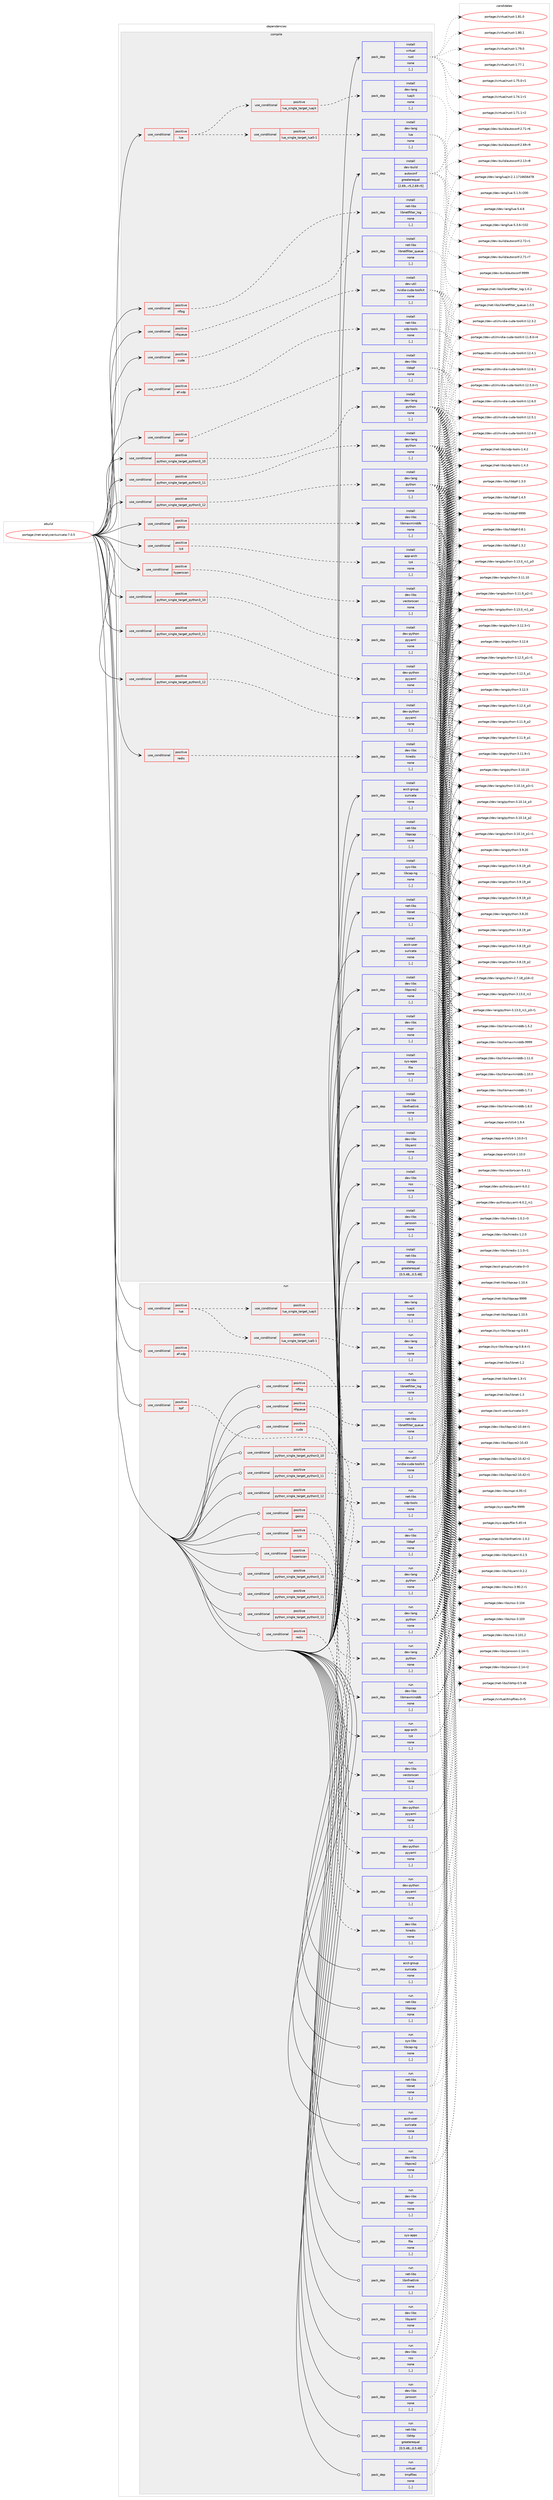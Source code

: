 digraph prolog {

# *************
# Graph options
# *************

newrank=true;
concentrate=true;
compound=true;
graph [rankdir=LR,fontname=Helvetica,fontsize=10,ranksep=1.5];#, ranksep=2.5, nodesep=0.2];
edge  [arrowhead=vee];
node  [fontname=Helvetica,fontsize=10];

# **********
# The ebuild
# **********

subgraph cluster_leftcol {
color=gray;
label=<<i>ebuild</i>>;
id [label="portage://net-analyzer/suricata-7.0.5", color=red, width=4, href="../net-analyzer/suricata-7.0.5.svg"];
}

# ****************
# The dependencies
# ****************

subgraph cluster_midcol {
color=gray;
label=<<i>dependencies</i>>;
subgraph cluster_compile {
fillcolor="#eeeeee";
style=filled;
label=<<i>compile</i>>;
subgraph cond222523 {
dependency853835 [label=<<TABLE BORDER="0" CELLBORDER="1" CELLSPACING="0" CELLPADDING="4"><TR><TD ROWSPAN="3" CELLPADDING="10">use_conditional</TD></TR><TR><TD>positive</TD></TR><TR><TD>af-xdp</TD></TR></TABLE>>, shape=none, color=red];
subgraph pack624958 {
dependency853836 [label=<<TABLE BORDER="0" CELLBORDER="1" CELLSPACING="0" CELLPADDING="4" WIDTH="220"><TR><TD ROWSPAN="6" CELLPADDING="30">pack_dep</TD></TR><TR><TD WIDTH="110">install</TD></TR><TR><TD>net-libs</TD></TR><TR><TD>xdp-tools</TD></TR><TR><TD>none</TD></TR><TR><TD>[,,]</TD></TR></TABLE>>, shape=none, color=blue];
}
dependency853835:e -> dependency853836:w [weight=20,style="dashed",arrowhead="vee"];
}
id:e -> dependency853835:w [weight=20,style="solid",arrowhead="vee"];
subgraph cond222524 {
dependency853837 [label=<<TABLE BORDER="0" CELLBORDER="1" CELLSPACING="0" CELLPADDING="4"><TR><TD ROWSPAN="3" CELLPADDING="10">use_conditional</TD></TR><TR><TD>positive</TD></TR><TR><TD>bpf</TD></TR></TABLE>>, shape=none, color=red];
subgraph pack624959 {
dependency853838 [label=<<TABLE BORDER="0" CELLBORDER="1" CELLSPACING="0" CELLPADDING="4" WIDTH="220"><TR><TD ROWSPAN="6" CELLPADDING="30">pack_dep</TD></TR><TR><TD WIDTH="110">install</TD></TR><TR><TD>dev-libs</TD></TR><TR><TD>libbpf</TD></TR><TR><TD>none</TD></TR><TR><TD>[,,]</TD></TR></TABLE>>, shape=none, color=blue];
}
dependency853837:e -> dependency853838:w [weight=20,style="dashed",arrowhead="vee"];
}
id:e -> dependency853837:w [weight=20,style="solid",arrowhead="vee"];
subgraph cond222525 {
dependency853839 [label=<<TABLE BORDER="0" CELLBORDER="1" CELLSPACING="0" CELLPADDING="4"><TR><TD ROWSPAN="3" CELLPADDING="10">use_conditional</TD></TR><TR><TD>positive</TD></TR><TR><TD>cuda</TD></TR></TABLE>>, shape=none, color=red];
subgraph pack624960 {
dependency853840 [label=<<TABLE BORDER="0" CELLBORDER="1" CELLSPACING="0" CELLPADDING="4" WIDTH="220"><TR><TD ROWSPAN="6" CELLPADDING="30">pack_dep</TD></TR><TR><TD WIDTH="110">install</TD></TR><TR><TD>dev-util</TD></TR><TR><TD>nvidia-cuda-toolkit</TD></TR><TR><TD>none</TD></TR><TR><TD>[,,]</TD></TR></TABLE>>, shape=none, color=blue];
}
dependency853839:e -> dependency853840:w [weight=20,style="dashed",arrowhead="vee"];
}
id:e -> dependency853839:w [weight=20,style="solid",arrowhead="vee"];
subgraph cond222526 {
dependency853841 [label=<<TABLE BORDER="0" CELLBORDER="1" CELLSPACING="0" CELLPADDING="4"><TR><TD ROWSPAN="3" CELLPADDING="10">use_conditional</TD></TR><TR><TD>positive</TD></TR><TR><TD>geoip</TD></TR></TABLE>>, shape=none, color=red];
subgraph pack624961 {
dependency853842 [label=<<TABLE BORDER="0" CELLBORDER="1" CELLSPACING="0" CELLPADDING="4" WIDTH="220"><TR><TD ROWSPAN="6" CELLPADDING="30">pack_dep</TD></TR><TR><TD WIDTH="110">install</TD></TR><TR><TD>dev-libs</TD></TR><TR><TD>libmaxminddb</TD></TR><TR><TD>none</TD></TR><TR><TD>[,,]</TD></TR></TABLE>>, shape=none, color=blue];
}
dependency853841:e -> dependency853842:w [weight=20,style="dashed",arrowhead="vee"];
}
id:e -> dependency853841:w [weight=20,style="solid",arrowhead="vee"];
subgraph cond222527 {
dependency853843 [label=<<TABLE BORDER="0" CELLBORDER="1" CELLSPACING="0" CELLPADDING="4"><TR><TD ROWSPAN="3" CELLPADDING="10">use_conditional</TD></TR><TR><TD>positive</TD></TR><TR><TD>hyperscan</TD></TR></TABLE>>, shape=none, color=red];
subgraph pack624962 {
dependency853844 [label=<<TABLE BORDER="0" CELLBORDER="1" CELLSPACING="0" CELLPADDING="4" WIDTH="220"><TR><TD ROWSPAN="6" CELLPADDING="30">pack_dep</TD></TR><TR><TD WIDTH="110">install</TD></TR><TR><TD>dev-libs</TD></TR><TR><TD>vectorscan</TD></TR><TR><TD>none</TD></TR><TR><TD>[,,]</TD></TR></TABLE>>, shape=none, color=blue];
}
dependency853843:e -> dependency853844:w [weight=20,style="dashed",arrowhead="vee"];
}
id:e -> dependency853843:w [weight=20,style="solid",arrowhead="vee"];
subgraph cond222528 {
dependency853845 [label=<<TABLE BORDER="0" CELLBORDER="1" CELLSPACING="0" CELLPADDING="4"><TR><TD ROWSPAN="3" CELLPADDING="10">use_conditional</TD></TR><TR><TD>positive</TD></TR><TR><TD>lua</TD></TR></TABLE>>, shape=none, color=red];
subgraph cond222529 {
dependency853846 [label=<<TABLE BORDER="0" CELLBORDER="1" CELLSPACING="0" CELLPADDING="4"><TR><TD ROWSPAN="3" CELLPADDING="10">use_conditional</TD></TR><TR><TD>positive</TD></TR><TR><TD>lua_single_target_luajit</TD></TR></TABLE>>, shape=none, color=red];
subgraph pack624963 {
dependency853847 [label=<<TABLE BORDER="0" CELLBORDER="1" CELLSPACING="0" CELLPADDING="4" WIDTH="220"><TR><TD ROWSPAN="6" CELLPADDING="30">pack_dep</TD></TR><TR><TD WIDTH="110">install</TD></TR><TR><TD>dev-lang</TD></TR><TR><TD>luajit</TD></TR><TR><TD>none</TD></TR><TR><TD>[,,]</TD></TR></TABLE>>, shape=none, color=blue];
}
dependency853846:e -> dependency853847:w [weight=20,style="dashed",arrowhead="vee"];
}
dependency853845:e -> dependency853846:w [weight=20,style="dashed",arrowhead="vee"];
subgraph cond222530 {
dependency853848 [label=<<TABLE BORDER="0" CELLBORDER="1" CELLSPACING="0" CELLPADDING="4"><TR><TD ROWSPAN="3" CELLPADDING="10">use_conditional</TD></TR><TR><TD>positive</TD></TR><TR><TD>lua_single_target_lua5-1</TD></TR></TABLE>>, shape=none, color=red];
subgraph pack624964 {
dependency853849 [label=<<TABLE BORDER="0" CELLBORDER="1" CELLSPACING="0" CELLPADDING="4" WIDTH="220"><TR><TD ROWSPAN="6" CELLPADDING="30">pack_dep</TD></TR><TR><TD WIDTH="110">install</TD></TR><TR><TD>dev-lang</TD></TR><TR><TD>lua</TD></TR><TR><TD>none</TD></TR><TR><TD>[,,]</TD></TR></TABLE>>, shape=none, color=blue];
}
dependency853848:e -> dependency853849:w [weight=20,style="dashed",arrowhead="vee"];
}
dependency853845:e -> dependency853848:w [weight=20,style="dashed",arrowhead="vee"];
}
id:e -> dependency853845:w [weight=20,style="solid",arrowhead="vee"];
subgraph cond222531 {
dependency853850 [label=<<TABLE BORDER="0" CELLBORDER="1" CELLSPACING="0" CELLPADDING="4"><TR><TD ROWSPAN="3" CELLPADDING="10">use_conditional</TD></TR><TR><TD>positive</TD></TR><TR><TD>lz4</TD></TR></TABLE>>, shape=none, color=red];
subgraph pack624965 {
dependency853851 [label=<<TABLE BORDER="0" CELLBORDER="1" CELLSPACING="0" CELLPADDING="4" WIDTH="220"><TR><TD ROWSPAN="6" CELLPADDING="30">pack_dep</TD></TR><TR><TD WIDTH="110">install</TD></TR><TR><TD>app-arch</TD></TR><TR><TD>lz4</TD></TR><TR><TD>none</TD></TR><TR><TD>[,,]</TD></TR></TABLE>>, shape=none, color=blue];
}
dependency853850:e -> dependency853851:w [weight=20,style="dashed",arrowhead="vee"];
}
id:e -> dependency853850:w [weight=20,style="solid",arrowhead="vee"];
subgraph cond222532 {
dependency853852 [label=<<TABLE BORDER="0" CELLBORDER="1" CELLSPACING="0" CELLPADDING="4"><TR><TD ROWSPAN="3" CELLPADDING="10">use_conditional</TD></TR><TR><TD>positive</TD></TR><TR><TD>nflog</TD></TR></TABLE>>, shape=none, color=red];
subgraph pack624966 {
dependency853853 [label=<<TABLE BORDER="0" CELLBORDER="1" CELLSPACING="0" CELLPADDING="4" WIDTH="220"><TR><TD ROWSPAN="6" CELLPADDING="30">pack_dep</TD></TR><TR><TD WIDTH="110">install</TD></TR><TR><TD>net-libs</TD></TR><TR><TD>libnetfilter_log</TD></TR><TR><TD>none</TD></TR><TR><TD>[,,]</TD></TR></TABLE>>, shape=none, color=blue];
}
dependency853852:e -> dependency853853:w [weight=20,style="dashed",arrowhead="vee"];
}
id:e -> dependency853852:w [weight=20,style="solid",arrowhead="vee"];
subgraph cond222533 {
dependency853854 [label=<<TABLE BORDER="0" CELLBORDER="1" CELLSPACING="0" CELLPADDING="4"><TR><TD ROWSPAN="3" CELLPADDING="10">use_conditional</TD></TR><TR><TD>positive</TD></TR><TR><TD>nfqueue</TD></TR></TABLE>>, shape=none, color=red];
subgraph pack624967 {
dependency853855 [label=<<TABLE BORDER="0" CELLBORDER="1" CELLSPACING="0" CELLPADDING="4" WIDTH="220"><TR><TD ROWSPAN="6" CELLPADDING="30">pack_dep</TD></TR><TR><TD WIDTH="110">install</TD></TR><TR><TD>net-libs</TD></TR><TR><TD>libnetfilter_queue</TD></TR><TR><TD>none</TD></TR><TR><TD>[,,]</TD></TR></TABLE>>, shape=none, color=blue];
}
dependency853854:e -> dependency853855:w [weight=20,style="dashed",arrowhead="vee"];
}
id:e -> dependency853854:w [weight=20,style="solid",arrowhead="vee"];
subgraph cond222534 {
dependency853856 [label=<<TABLE BORDER="0" CELLBORDER="1" CELLSPACING="0" CELLPADDING="4"><TR><TD ROWSPAN="3" CELLPADDING="10">use_conditional</TD></TR><TR><TD>positive</TD></TR><TR><TD>python_single_target_python3_10</TD></TR></TABLE>>, shape=none, color=red];
subgraph pack624968 {
dependency853857 [label=<<TABLE BORDER="0" CELLBORDER="1" CELLSPACING="0" CELLPADDING="4" WIDTH="220"><TR><TD ROWSPAN="6" CELLPADDING="30">pack_dep</TD></TR><TR><TD WIDTH="110">install</TD></TR><TR><TD>dev-lang</TD></TR><TR><TD>python</TD></TR><TR><TD>none</TD></TR><TR><TD>[,,]</TD></TR></TABLE>>, shape=none, color=blue];
}
dependency853856:e -> dependency853857:w [weight=20,style="dashed",arrowhead="vee"];
}
id:e -> dependency853856:w [weight=20,style="solid",arrowhead="vee"];
subgraph cond222535 {
dependency853858 [label=<<TABLE BORDER="0" CELLBORDER="1" CELLSPACING="0" CELLPADDING="4"><TR><TD ROWSPAN="3" CELLPADDING="10">use_conditional</TD></TR><TR><TD>positive</TD></TR><TR><TD>python_single_target_python3_10</TD></TR></TABLE>>, shape=none, color=red];
subgraph pack624969 {
dependency853859 [label=<<TABLE BORDER="0" CELLBORDER="1" CELLSPACING="0" CELLPADDING="4" WIDTH="220"><TR><TD ROWSPAN="6" CELLPADDING="30">pack_dep</TD></TR><TR><TD WIDTH="110">install</TD></TR><TR><TD>dev-python</TD></TR><TR><TD>pyyaml</TD></TR><TR><TD>none</TD></TR><TR><TD>[,,]</TD></TR></TABLE>>, shape=none, color=blue];
}
dependency853858:e -> dependency853859:w [weight=20,style="dashed",arrowhead="vee"];
}
id:e -> dependency853858:w [weight=20,style="solid",arrowhead="vee"];
subgraph cond222536 {
dependency853860 [label=<<TABLE BORDER="0" CELLBORDER="1" CELLSPACING="0" CELLPADDING="4"><TR><TD ROWSPAN="3" CELLPADDING="10">use_conditional</TD></TR><TR><TD>positive</TD></TR><TR><TD>python_single_target_python3_11</TD></TR></TABLE>>, shape=none, color=red];
subgraph pack624970 {
dependency853861 [label=<<TABLE BORDER="0" CELLBORDER="1" CELLSPACING="0" CELLPADDING="4" WIDTH="220"><TR><TD ROWSPAN="6" CELLPADDING="30">pack_dep</TD></TR><TR><TD WIDTH="110">install</TD></TR><TR><TD>dev-lang</TD></TR><TR><TD>python</TD></TR><TR><TD>none</TD></TR><TR><TD>[,,]</TD></TR></TABLE>>, shape=none, color=blue];
}
dependency853860:e -> dependency853861:w [weight=20,style="dashed",arrowhead="vee"];
}
id:e -> dependency853860:w [weight=20,style="solid",arrowhead="vee"];
subgraph cond222537 {
dependency853862 [label=<<TABLE BORDER="0" CELLBORDER="1" CELLSPACING="0" CELLPADDING="4"><TR><TD ROWSPAN="3" CELLPADDING="10">use_conditional</TD></TR><TR><TD>positive</TD></TR><TR><TD>python_single_target_python3_11</TD></TR></TABLE>>, shape=none, color=red];
subgraph pack624971 {
dependency853863 [label=<<TABLE BORDER="0" CELLBORDER="1" CELLSPACING="0" CELLPADDING="4" WIDTH="220"><TR><TD ROWSPAN="6" CELLPADDING="30">pack_dep</TD></TR><TR><TD WIDTH="110">install</TD></TR><TR><TD>dev-python</TD></TR><TR><TD>pyyaml</TD></TR><TR><TD>none</TD></TR><TR><TD>[,,]</TD></TR></TABLE>>, shape=none, color=blue];
}
dependency853862:e -> dependency853863:w [weight=20,style="dashed",arrowhead="vee"];
}
id:e -> dependency853862:w [weight=20,style="solid",arrowhead="vee"];
subgraph cond222538 {
dependency853864 [label=<<TABLE BORDER="0" CELLBORDER="1" CELLSPACING="0" CELLPADDING="4"><TR><TD ROWSPAN="3" CELLPADDING="10">use_conditional</TD></TR><TR><TD>positive</TD></TR><TR><TD>python_single_target_python3_12</TD></TR></TABLE>>, shape=none, color=red];
subgraph pack624972 {
dependency853865 [label=<<TABLE BORDER="0" CELLBORDER="1" CELLSPACING="0" CELLPADDING="4" WIDTH="220"><TR><TD ROWSPAN="6" CELLPADDING="30">pack_dep</TD></TR><TR><TD WIDTH="110">install</TD></TR><TR><TD>dev-lang</TD></TR><TR><TD>python</TD></TR><TR><TD>none</TD></TR><TR><TD>[,,]</TD></TR></TABLE>>, shape=none, color=blue];
}
dependency853864:e -> dependency853865:w [weight=20,style="dashed",arrowhead="vee"];
}
id:e -> dependency853864:w [weight=20,style="solid",arrowhead="vee"];
subgraph cond222539 {
dependency853866 [label=<<TABLE BORDER="0" CELLBORDER="1" CELLSPACING="0" CELLPADDING="4"><TR><TD ROWSPAN="3" CELLPADDING="10">use_conditional</TD></TR><TR><TD>positive</TD></TR><TR><TD>python_single_target_python3_12</TD></TR></TABLE>>, shape=none, color=red];
subgraph pack624973 {
dependency853867 [label=<<TABLE BORDER="0" CELLBORDER="1" CELLSPACING="0" CELLPADDING="4" WIDTH="220"><TR><TD ROWSPAN="6" CELLPADDING="30">pack_dep</TD></TR><TR><TD WIDTH="110">install</TD></TR><TR><TD>dev-python</TD></TR><TR><TD>pyyaml</TD></TR><TR><TD>none</TD></TR><TR><TD>[,,]</TD></TR></TABLE>>, shape=none, color=blue];
}
dependency853866:e -> dependency853867:w [weight=20,style="dashed",arrowhead="vee"];
}
id:e -> dependency853866:w [weight=20,style="solid",arrowhead="vee"];
subgraph cond222540 {
dependency853868 [label=<<TABLE BORDER="0" CELLBORDER="1" CELLSPACING="0" CELLPADDING="4"><TR><TD ROWSPAN="3" CELLPADDING="10">use_conditional</TD></TR><TR><TD>positive</TD></TR><TR><TD>redis</TD></TR></TABLE>>, shape=none, color=red];
subgraph pack624974 {
dependency853869 [label=<<TABLE BORDER="0" CELLBORDER="1" CELLSPACING="0" CELLPADDING="4" WIDTH="220"><TR><TD ROWSPAN="6" CELLPADDING="30">pack_dep</TD></TR><TR><TD WIDTH="110">install</TD></TR><TR><TD>dev-libs</TD></TR><TR><TD>hiredis</TD></TR><TR><TD>none</TD></TR><TR><TD>[,,]</TD></TR></TABLE>>, shape=none, color=blue];
}
dependency853868:e -> dependency853869:w [weight=20,style="dashed",arrowhead="vee"];
}
id:e -> dependency853868:w [weight=20,style="solid",arrowhead="vee"];
subgraph pack624975 {
dependency853870 [label=<<TABLE BORDER="0" CELLBORDER="1" CELLSPACING="0" CELLPADDING="4" WIDTH="220"><TR><TD ROWSPAN="6" CELLPADDING="30">pack_dep</TD></TR><TR><TD WIDTH="110">install</TD></TR><TR><TD>acct-group</TD></TR><TR><TD>suricata</TD></TR><TR><TD>none</TD></TR><TR><TD>[,,]</TD></TR></TABLE>>, shape=none, color=blue];
}
id:e -> dependency853870:w [weight=20,style="solid",arrowhead="vee"];
subgraph pack624976 {
dependency853871 [label=<<TABLE BORDER="0" CELLBORDER="1" CELLSPACING="0" CELLPADDING="4" WIDTH="220"><TR><TD ROWSPAN="6" CELLPADDING="30">pack_dep</TD></TR><TR><TD WIDTH="110">install</TD></TR><TR><TD>acct-user</TD></TR><TR><TD>suricata</TD></TR><TR><TD>none</TD></TR><TR><TD>[,,]</TD></TR></TABLE>>, shape=none, color=blue];
}
id:e -> dependency853871:w [weight=20,style="solid",arrowhead="vee"];
subgraph pack624977 {
dependency853872 [label=<<TABLE BORDER="0" CELLBORDER="1" CELLSPACING="0" CELLPADDING="4" WIDTH="220"><TR><TD ROWSPAN="6" CELLPADDING="30">pack_dep</TD></TR><TR><TD WIDTH="110">install</TD></TR><TR><TD>dev-build</TD></TR><TR><TD>autoconf</TD></TR><TR><TD>greaterequal</TD></TR><TR><TD>[2.69,,-r5,2.69-r5]</TD></TR></TABLE>>, shape=none, color=blue];
}
id:e -> dependency853872:w [weight=20,style="solid",arrowhead="vee"];
subgraph pack624978 {
dependency853873 [label=<<TABLE BORDER="0" CELLBORDER="1" CELLSPACING="0" CELLPADDING="4" WIDTH="220"><TR><TD ROWSPAN="6" CELLPADDING="30">pack_dep</TD></TR><TR><TD WIDTH="110">install</TD></TR><TR><TD>dev-libs</TD></TR><TR><TD>jansson</TD></TR><TR><TD>none</TD></TR><TR><TD>[,,]</TD></TR></TABLE>>, shape=none, color=blue];
}
id:e -> dependency853873:w [weight=20,style="solid",arrowhead="vee"];
subgraph pack624979 {
dependency853874 [label=<<TABLE BORDER="0" CELLBORDER="1" CELLSPACING="0" CELLPADDING="4" WIDTH="220"><TR><TD ROWSPAN="6" CELLPADDING="30">pack_dep</TD></TR><TR><TD WIDTH="110">install</TD></TR><TR><TD>dev-libs</TD></TR><TR><TD>libpcre2</TD></TR><TR><TD>none</TD></TR><TR><TD>[,,]</TD></TR></TABLE>>, shape=none, color=blue];
}
id:e -> dependency853874:w [weight=20,style="solid",arrowhead="vee"];
subgraph pack624980 {
dependency853875 [label=<<TABLE BORDER="0" CELLBORDER="1" CELLSPACING="0" CELLPADDING="4" WIDTH="220"><TR><TD ROWSPAN="6" CELLPADDING="30">pack_dep</TD></TR><TR><TD WIDTH="110">install</TD></TR><TR><TD>dev-libs</TD></TR><TR><TD>libyaml</TD></TR><TR><TD>none</TD></TR><TR><TD>[,,]</TD></TR></TABLE>>, shape=none, color=blue];
}
id:e -> dependency853875:w [weight=20,style="solid",arrowhead="vee"];
subgraph pack624981 {
dependency853876 [label=<<TABLE BORDER="0" CELLBORDER="1" CELLSPACING="0" CELLPADDING="4" WIDTH="220"><TR><TD ROWSPAN="6" CELLPADDING="30">pack_dep</TD></TR><TR><TD WIDTH="110">install</TD></TR><TR><TD>dev-libs</TD></TR><TR><TD>nspr</TD></TR><TR><TD>none</TD></TR><TR><TD>[,,]</TD></TR></TABLE>>, shape=none, color=blue];
}
id:e -> dependency853876:w [weight=20,style="solid",arrowhead="vee"];
subgraph pack624982 {
dependency853877 [label=<<TABLE BORDER="0" CELLBORDER="1" CELLSPACING="0" CELLPADDING="4" WIDTH="220"><TR><TD ROWSPAN="6" CELLPADDING="30">pack_dep</TD></TR><TR><TD WIDTH="110">install</TD></TR><TR><TD>dev-libs</TD></TR><TR><TD>nss</TD></TR><TR><TD>none</TD></TR><TR><TD>[,,]</TD></TR></TABLE>>, shape=none, color=blue];
}
id:e -> dependency853877:w [weight=20,style="solid",arrowhead="vee"];
subgraph pack624983 {
dependency853878 [label=<<TABLE BORDER="0" CELLBORDER="1" CELLSPACING="0" CELLPADDING="4" WIDTH="220"><TR><TD ROWSPAN="6" CELLPADDING="30">pack_dep</TD></TR><TR><TD WIDTH="110">install</TD></TR><TR><TD>net-libs</TD></TR><TR><TD>libhtp</TD></TR><TR><TD>greaterequal</TD></TR><TR><TD>[0.5.48,,,0.5.48]</TD></TR></TABLE>>, shape=none, color=blue];
}
id:e -> dependency853878:w [weight=20,style="solid",arrowhead="vee"];
subgraph pack624984 {
dependency853879 [label=<<TABLE BORDER="0" CELLBORDER="1" CELLSPACING="0" CELLPADDING="4" WIDTH="220"><TR><TD ROWSPAN="6" CELLPADDING="30">pack_dep</TD></TR><TR><TD WIDTH="110">install</TD></TR><TR><TD>net-libs</TD></TR><TR><TD>libnet</TD></TR><TR><TD>none</TD></TR><TR><TD>[,,]</TD></TR></TABLE>>, shape=none, color=blue];
}
id:e -> dependency853879:w [weight=20,style="solid",arrowhead="vee"];
subgraph pack624985 {
dependency853880 [label=<<TABLE BORDER="0" CELLBORDER="1" CELLSPACING="0" CELLPADDING="4" WIDTH="220"><TR><TD ROWSPAN="6" CELLPADDING="30">pack_dep</TD></TR><TR><TD WIDTH="110">install</TD></TR><TR><TD>net-libs</TD></TR><TR><TD>libnfnetlink</TD></TR><TR><TD>none</TD></TR><TR><TD>[,,]</TD></TR></TABLE>>, shape=none, color=blue];
}
id:e -> dependency853880:w [weight=20,style="solid",arrowhead="vee"];
subgraph pack624986 {
dependency853881 [label=<<TABLE BORDER="0" CELLBORDER="1" CELLSPACING="0" CELLPADDING="4" WIDTH="220"><TR><TD ROWSPAN="6" CELLPADDING="30">pack_dep</TD></TR><TR><TD WIDTH="110">install</TD></TR><TR><TD>net-libs</TD></TR><TR><TD>libpcap</TD></TR><TR><TD>none</TD></TR><TR><TD>[,,]</TD></TR></TABLE>>, shape=none, color=blue];
}
id:e -> dependency853881:w [weight=20,style="solid",arrowhead="vee"];
subgraph pack624987 {
dependency853882 [label=<<TABLE BORDER="0" CELLBORDER="1" CELLSPACING="0" CELLPADDING="4" WIDTH="220"><TR><TD ROWSPAN="6" CELLPADDING="30">pack_dep</TD></TR><TR><TD WIDTH="110">install</TD></TR><TR><TD>sys-apps</TD></TR><TR><TD>file</TD></TR><TR><TD>none</TD></TR><TR><TD>[,,]</TD></TR></TABLE>>, shape=none, color=blue];
}
id:e -> dependency853882:w [weight=20,style="solid",arrowhead="vee"];
subgraph pack624988 {
dependency853883 [label=<<TABLE BORDER="0" CELLBORDER="1" CELLSPACING="0" CELLPADDING="4" WIDTH="220"><TR><TD ROWSPAN="6" CELLPADDING="30">pack_dep</TD></TR><TR><TD WIDTH="110">install</TD></TR><TR><TD>sys-libs</TD></TR><TR><TD>libcap-ng</TD></TR><TR><TD>none</TD></TR><TR><TD>[,,]</TD></TR></TABLE>>, shape=none, color=blue];
}
id:e -> dependency853883:w [weight=20,style="solid",arrowhead="vee"];
subgraph pack624989 {
dependency853884 [label=<<TABLE BORDER="0" CELLBORDER="1" CELLSPACING="0" CELLPADDING="4" WIDTH="220"><TR><TD ROWSPAN="6" CELLPADDING="30">pack_dep</TD></TR><TR><TD WIDTH="110">install</TD></TR><TR><TD>virtual</TD></TR><TR><TD>rust</TD></TR><TR><TD>none</TD></TR><TR><TD>[,,]</TD></TR></TABLE>>, shape=none, color=blue];
}
id:e -> dependency853884:w [weight=20,style="solid",arrowhead="vee"];
}
subgraph cluster_compileandrun {
fillcolor="#eeeeee";
style=filled;
label=<<i>compile and run</i>>;
}
subgraph cluster_run {
fillcolor="#eeeeee";
style=filled;
label=<<i>run</i>>;
subgraph cond222541 {
dependency853885 [label=<<TABLE BORDER="0" CELLBORDER="1" CELLSPACING="0" CELLPADDING="4"><TR><TD ROWSPAN="3" CELLPADDING="10">use_conditional</TD></TR><TR><TD>positive</TD></TR><TR><TD>af-xdp</TD></TR></TABLE>>, shape=none, color=red];
subgraph pack624990 {
dependency853886 [label=<<TABLE BORDER="0" CELLBORDER="1" CELLSPACING="0" CELLPADDING="4" WIDTH="220"><TR><TD ROWSPAN="6" CELLPADDING="30">pack_dep</TD></TR><TR><TD WIDTH="110">run</TD></TR><TR><TD>net-libs</TD></TR><TR><TD>xdp-tools</TD></TR><TR><TD>none</TD></TR><TR><TD>[,,]</TD></TR></TABLE>>, shape=none, color=blue];
}
dependency853885:e -> dependency853886:w [weight=20,style="dashed",arrowhead="vee"];
}
id:e -> dependency853885:w [weight=20,style="solid",arrowhead="odot"];
subgraph cond222542 {
dependency853887 [label=<<TABLE BORDER="0" CELLBORDER="1" CELLSPACING="0" CELLPADDING="4"><TR><TD ROWSPAN="3" CELLPADDING="10">use_conditional</TD></TR><TR><TD>positive</TD></TR><TR><TD>bpf</TD></TR></TABLE>>, shape=none, color=red];
subgraph pack624991 {
dependency853888 [label=<<TABLE BORDER="0" CELLBORDER="1" CELLSPACING="0" CELLPADDING="4" WIDTH="220"><TR><TD ROWSPAN="6" CELLPADDING="30">pack_dep</TD></TR><TR><TD WIDTH="110">run</TD></TR><TR><TD>dev-libs</TD></TR><TR><TD>libbpf</TD></TR><TR><TD>none</TD></TR><TR><TD>[,,]</TD></TR></TABLE>>, shape=none, color=blue];
}
dependency853887:e -> dependency853888:w [weight=20,style="dashed",arrowhead="vee"];
}
id:e -> dependency853887:w [weight=20,style="solid",arrowhead="odot"];
subgraph cond222543 {
dependency853889 [label=<<TABLE BORDER="0" CELLBORDER="1" CELLSPACING="0" CELLPADDING="4"><TR><TD ROWSPAN="3" CELLPADDING="10">use_conditional</TD></TR><TR><TD>positive</TD></TR><TR><TD>cuda</TD></TR></TABLE>>, shape=none, color=red];
subgraph pack624992 {
dependency853890 [label=<<TABLE BORDER="0" CELLBORDER="1" CELLSPACING="0" CELLPADDING="4" WIDTH="220"><TR><TD ROWSPAN="6" CELLPADDING="30">pack_dep</TD></TR><TR><TD WIDTH="110">run</TD></TR><TR><TD>dev-util</TD></TR><TR><TD>nvidia-cuda-toolkit</TD></TR><TR><TD>none</TD></TR><TR><TD>[,,]</TD></TR></TABLE>>, shape=none, color=blue];
}
dependency853889:e -> dependency853890:w [weight=20,style="dashed",arrowhead="vee"];
}
id:e -> dependency853889:w [weight=20,style="solid",arrowhead="odot"];
subgraph cond222544 {
dependency853891 [label=<<TABLE BORDER="0" CELLBORDER="1" CELLSPACING="0" CELLPADDING="4"><TR><TD ROWSPAN="3" CELLPADDING="10">use_conditional</TD></TR><TR><TD>positive</TD></TR><TR><TD>geoip</TD></TR></TABLE>>, shape=none, color=red];
subgraph pack624993 {
dependency853892 [label=<<TABLE BORDER="0" CELLBORDER="1" CELLSPACING="0" CELLPADDING="4" WIDTH="220"><TR><TD ROWSPAN="6" CELLPADDING="30">pack_dep</TD></TR><TR><TD WIDTH="110">run</TD></TR><TR><TD>dev-libs</TD></TR><TR><TD>libmaxminddb</TD></TR><TR><TD>none</TD></TR><TR><TD>[,,]</TD></TR></TABLE>>, shape=none, color=blue];
}
dependency853891:e -> dependency853892:w [weight=20,style="dashed",arrowhead="vee"];
}
id:e -> dependency853891:w [weight=20,style="solid",arrowhead="odot"];
subgraph cond222545 {
dependency853893 [label=<<TABLE BORDER="0" CELLBORDER="1" CELLSPACING="0" CELLPADDING="4"><TR><TD ROWSPAN="3" CELLPADDING="10">use_conditional</TD></TR><TR><TD>positive</TD></TR><TR><TD>hyperscan</TD></TR></TABLE>>, shape=none, color=red];
subgraph pack624994 {
dependency853894 [label=<<TABLE BORDER="0" CELLBORDER="1" CELLSPACING="0" CELLPADDING="4" WIDTH="220"><TR><TD ROWSPAN="6" CELLPADDING="30">pack_dep</TD></TR><TR><TD WIDTH="110">run</TD></TR><TR><TD>dev-libs</TD></TR><TR><TD>vectorscan</TD></TR><TR><TD>none</TD></TR><TR><TD>[,,]</TD></TR></TABLE>>, shape=none, color=blue];
}
dependency853893:e -> dependency853894:w [weight=20,style="dashed",arrowhead="vee"];
}
id:e -> dependency853893:w [weight=20,style="solid",arrowhead="odot"];
subgraph cond222546 {
dependency853895 [label=<<TABLE BORDER="0" CELLBORDER="1" CELLSPACING="0" CELLPADDING="4"><TR><TD ROWSPAN="3" CELLPADDING="10">use_conditional</TD></TR><TR><TD>positive</TD></TR><TR><TD>lua</TD></TR></TABLE>>, shape=none, color=red];
subgraph cond222547 {
dependency853896 [label=<<TABLE BORDER="0" CELLBORDER="1" CELLSPACING="0" CELLPADDING="4"><TR><TD ROWSPAN="3" CELLPADDING="10">use_conditional</TD></TR><TR><TD>positive</TD></TR><TR><TD>lua_single_target_luajit</TD></TR></TABLE>>, shape=none, color=red];
subgraph pack624995 {
dependency853897 [label=<<TABLE BORDER="0" CELLBORDER="1" CELLSPACING="0" CELLPADDING="4" WIDTH="220"><TR><TD ROWSPAN="6" CELLPADDING="30">pack_dep</TD></TR><TR><TD WIDTH="110">run</TD></TR><TR><TD>dev-lang</TD></TR><TR><TD>luajit</TD></TR><TR><TD>none</TD></TR><TR><TD>[,,]</TD></TR></TABLE>>, shape=none, color=blue];
}
dependency853896:e -> dependency853897:w [weight=20,style="dashed",arrowhead="vee"];
}
dependency853895:e -> dependency853896:w [weight=20,style="dashed",arrowhead="vee"];
subgraph cond222548 {
dependency853898 [label=<<TABLE BORDER="0" CELLBORDER="1" CELLSPACING="0" CELLPADDING="4"><TR><TD ROWSPAN="3" CELLPADDING="10">use_conditional</TD></TR><TR><TD>positive</TD></TR><TR><TD>lua_single_target_lua5-1</TD></TR></TABLE>>, shape=none, color=red];
subgraph pack624996 {
dependency853899 [label=<<TABLE BORDER="0" CELLBORDER="1" CELLSPACING="0" CELLPADDING="4" WIDTH="220"><TR><TD ROWSPAN="6" CELLPADDING="30">pack_dep</TD></TR><TR><TD WIDTH="110">run</TD></TR><TR><TD>dev-lang</TD></TR><TR><TD>lua</TD></TR><TR><TD>none</TD></TR><TR><TD>[,,]</TD></TR></TABLE>>, shape=none, color=blue];
}
dependency853898:e -> dependency853899:w [weight=20,style="dashed",arrowhead="vee"];
}
dependency853895:e -> dependency853898:w [weight=20,style="dashed",arrowhead="vee"];
}
id:e -> dependency853895:w [weight=20,style="solid",arrowhead="odot"];
subgraph cond222549 {
dependency853900 [label=<<TABLE BORDER="0" CELLBORDER="1" CELLSPACING="0" CELLPADDING="4"><TR><TD ROWSPAN="3" CELLPADDING="10">use_conditional</TD></TR><TR><TD>positive</TD></TR><TR><TD>lz4</TD></TR></TABLE>>, shape=none, color=red];
subgraph pack624997 {
dependency853901 [label=<<TABLE BORDER="0" CELLBORDER="1" CELLSPACING="0" CELLPADDING="4" WIDTH="220"><TR><TD ROWSPAN="6" CELLPADDING="30">pack_dep</TD></TR><TR><TD WIDTH="110">run</TD></TR><TR><TD>app-arch</TD></TR><TR><TD>lz4</TD></TR><TR><TD>none</TD></TR><TR><TD>[,,]</TD></TR></TABLE>>, shape=none, color=blue];
}
dependency853900:e -> dependency853901:w [weight=20,style="dashed",arrowhead="vee"];
}
id:e -> dependency853900:w [weight=20,style="solid",arrowhead="odot"];
subgraph cond222550 {
dependency853902 [label=<<TABLE BORDER="0" CELLBORDER="1" CELLSPACING="0" CELLPADDING="4"><TR><TD ROWSPAN="3" CELLPADDING="10">use_conditional</TD></TR><TR><TD>positive</TD></TR><TR><TD>nflog</TD></TR></TABLE>>, shape=none, color=red];
subgraph pack624998 {
dependency853903 [label=<<TABLE BORDER="0" CELLBORDER="1" CELLSPACING="0" CELLPADDING="4" WIDTH="220"><TR><TD ROWSPAN="6" CELLPADDING="30">pack_dep</TD></TR><TR><TD WIDTH="110">run</TD></TR><TR><TD>net-libs</TD></TR><TR><TD>libnetfilter_log</TD></TR><TR><TD>none</TD></TR><TR><TD>[,,]</TD></TR></TABLE>>, shape=none, color=blue];
}
dependency853902:e -> dependency853903:w [weight=20,style="dashed",arrowhead="vee"];
}
id:e -> dependency853902:w [weight=20,style="solid",arrowhead="odot"];
subgraph cond222551 {
dependency853904 [label=<<TABLE BORDER="0" CELLBORDER="1" CELLSPACING="0" CELLPADDING="4"><TR><TD ROWSPAN="3" CELLPADDING="10">use_conditional</TD></TR><TR><TD>positive</TD></TR><TR><TD>nfqueue</TD></TR></TABLE>>, shape=none, color=red];
subgraph pack624999 {
dependency853905 [label=<<TABLE BORDER="0" CELLBORDER="1" CELLSPACING="0" CELLPADDING="4" WIDTH="220"><TR><TD ROWSPAN="6" CELLPADDING="30">pack_dep</TD></TR><TR><TD WIDTH="110">run</TD></TR><TR><TD>net-libs</TD></TR><TR><TD>libnetfilter_queue</TD></TR><TR><TD>none</TD></TR><TR><TD>[,,]</TD></TR></TABLE>>, shape=none, color=blue];
}
dependency853904:e -> dependency853905:w [weight=20,style="dashed",arrowhead="vee"];
}
id:e -> dependency853904:w [weight=20,style="solid",arrowhead="odot"];
subgraph cond222552 {
dependency853906 [label=<<TABLE BORDER="0" CELLBORDER="1" CELLSPACING="0" CELLPADDING="4"><TR><TD ROWSPAN="3" CELLPADDING="10">use_conditional</TD></TR><TR><TD>positive</TD></TR><TR><TD>python_single_target_python3_10</TD></TR></TABLE>>, shape=none, color=red];
subgraph pack625000 {
dependency853907 [label=<<TABLE BORDER="0" CELLBORDER="1" CELLSPACING="0" CELLPADDING="4" WIDTH="220"><TR><TD ROWSPAN="6" CELLPADDING="30">pack_dep</TD></TR><TR><TD WIDTH="110">run</TD></TR><TR><TD>dev-lang</TD></TR><TR><TD>python</TD></TR><TR><TD>none</TD></TR><TR><TD>[,,]</TD></TR></TABLE>>, shape=none, color=blue];
}
dependency853906:e -> dependency853907:w [weight=20,style="dashed",arrowhead="vee"];
}
id:e -> dependency853906:w [weight=20,style="solid",arrowhead="odot"];
subgraph cond222553 {
dependency853908 [label=<<TABLE BORDER="0" CELLBORDER="1" CELLSPACING="0" CELLPADDING="4"><TR><TD ROWSPAN="3" CELLPADDING="10">use_conditional</TD></TR><TR><TD>positive</TD></TR><TR><TD>python_single_target_python3_10</TD></TR></TABLE>>, shape=none, color=red];
subgraph pack625001 {
dependency853909 [label=<<TABLE BORDER="0" CELLBORDER="1" CELLSPACING="0" CELLPADDING="4" WIDTH="220"><TR><TD ROWSPAN="6" CELLPADDING="30">pack_dep</TD></TR><TR><TD WIDTH="110">run</TD></TR><TR><TD>dev-python</TD></TR><TR><TD>pyyaml</TD></TR><TR><TD>none</TD></TR><TR><TD>[,,]</TD></TR></TABLE>>, shape=none, color=blue];
}
dependency853908:e -> dependency853909:w [weight=20,style="dashed",arrowhead="vee"];
}
id:e -> dependency853908:w [weight=20,style="solid",arrowhead="odot"];
subgraph cond222554 {
dependency853910 [label=<<TABLE BORDER="0" CELLBORDER="1" CELLSPACING="0" CELLPADDING="4"><TR><TD ROWSPAN="3" CELLPADDING="10">use_conditional</TD></TR><TR><TD>positive</TD></TR><TR><TD>python_single_target_python3_11</TD></TR></TABLE>>, shape=none, color=red];
subgraph pack625002 {
dependency853911 [label=<<TABLE BORDER="0" CELLBORDER="1" CELLSPACING="0" CELLPADDING="4" WIDTH="220"><TR><TD ROWSPAN="6" CELLPADDING="30">pack_dep</TD></TR><TR><TD WIDTH="110">run</TD></TR><TR><TD>dev-lang</TD></TR><TR><TD>python</TD></TR><TR><TD>none</TD></TR><TR><TD>[,,]</TD></TR></TABLE>>, shape=none, color=blue];
}
dependency853910:e -> dependency853911:w [weight=20,style="dashed",arrowhead="vee"];
}
id:e -> dependency853910:w [weight=20,style="solid",arrowhead="odot"];
subgraph cond222555 {
dependency853912 [label=<<TABLE BORDER="0" CELLBORDER="1" CELLSPACING="0" CELLPADDING="4"><TR><TD ROWSPAN="3" CELLPADDING="10">use_conditional</TD></TR><TR><TD>positive</TD></TR><TR><TD>python_single_target_python3_11</TD></TR></TABLE>>, shape=none, color=red];
subgraph pack625003 {
dependency853913 [label=<<TABLE BORDER="0" CELLBORDER="1" CELLSPACING="0" CELLPADDING="4" WIDTH="220"><TR><TD ROWSPAN="6" CELLPADDING="30">pack_dep</TD></TR><TR><TD WIDTH="110">run</TD></TR><TR><TD>dev-python</TD></TR><TR><TD>pyyaml</TD></TR><TR><TD>none</TD></TR><TR><TD>[,,]</TD></TR></TABLE>>, shape=none, color=blue];
}
dependency853912:e -> dependency853913:w [weight=20,style="dashed",arrowhead="vee"];
}
id:e -> dependency853912:w [weight=20,style="solid",arrowhead="odot"];
subgraph cond222556 {
dependency853914 [label=<<TABLE BORDER="0" CELLBORDER="1" CELLSPACING="0" CELLPADDING="4"><TR><TD ROWSPAN="3" CELLPADDING="10">use_conditional</TD></TR><TR><TD>positive</TD></TR><TR><TD>python_single_target_python3_12</TD></TR></TABLE>>, shape=none, color=red];
subgraph pack625004 {
dependency853915 [label=<<TABLE BORDER="0" CELLBORDER="1" CELLSPACING="0" CELLPADDING="4" WIDTH="220"><TR><TD ROWSPAN="6" CELLPADDING="30">pack_dep</TD></TR><TR><TD WIDTH="110">run</TD></TR><TR><TD>dev-lang</TD></TR><TR><TD>python</TD></TR><TR><TD>none</TD></TR><TR><TD>[,,]</TD></TR></TABLE>>, shape=none, color=blue];
}
dependency853914:e -> dependency853915:w [weight=20,style="dashed",arrowhead="vee"];
}
id:e -> dependency853914:w [weight=20,style="solid",arrowhead="odot"];
subgraph cond222557 {
dependency853916 [label=<<TABLE BORDER="0" CELLBORDER="1" CELLSPACING="0" CELLPADDING="4"><TR><TD ROWSPAN="3" CELLPADDING="10">use_conditional</TD></TR><TR><TD>positive</TD></TR><TR><TD>python_single_target_python3_12</TD></TR></TABLE>>, shape=none, color=red];
subgraph pack625005 {
dependency853917 [label=<<TABLE BORDER="0" CELLBORDER="1" CELLSPACING="0" CELLPADDING="4" WIDTH="220"><TR><TD ROWSPAN="6" CELLPADDING="30">pack_dep</TD></TR><TR><TD WIDTH="110">run</TD></TR><TR><TD>dev-python</TD></TR><TR><TD>pyyaml</TD></TR><TR><TD>none</TD></TR><TR><TD>[,,]</TD></TR></TABLE>>, shape=none, color=blue];
}
dependency853916:e -> dependency853917:w [weight=20,style="dashed",arrowhead="vee"];
}
id:e -> dependency853916:w [weight=20,style="solid",arrowhead="odot"];
subgraph cond222558 {
dependency853918 [label=<<TABLE BORDER="0" CELLBORDER="1" CELLSPACING="0" CELLPADDING="4"><TR><TD ROWSPAN="3" CELLPADDING="10">use_conditional</TD></TR><TR><TD>positive</TD></TR><TR><TD>redis</TD></TR></TABLE>>, shape=none, color=red];
subgraph pack625006 {
dependency853919 [label=<<TABLE BORDER="0" CELLBORDER="1" CELLSPACING="0" CELLPADDING="4" WIDTH="220"><TR><TD ROWSPAN="6" CELLPADDING="30">pack_dep</TD></TR><TR><TD WIDTH="110">run</TD></TR><TR><TD>dev-libs</TD></TR><TR><TD>hiredis</TD></TR><TR><TD>none</TD></TR><TR><TD>[,,]</TD></TR></TABLE>>, shape=none, color=blue];
}
dependency853918:e -> dependency853919:w [weight=20,style="dashed",arrowhead="vee"];
}
id:e -> dependency853918:w [weight=20,style="solid",arrowhead="odot"];
subgraph pack625007 {
dependency853920 [label=<<TABLE BORDER="0" CELLBORDER="1" CELLSPACING="0" CELLPADDING="4" WIDTH="220"><TR><TD ROWSPAN="6" CELLPADDING="30">pack_dep</TD></TR><TR><TD WIDTH="110">run</TD></TR><TR><TD>acct-group</TD></TR><TR><TD>suricata</TD></TR><TR><TD>none</TD></TR><TR><TD>[,,]</TD></TR></TABLE>>, shape=none, color=blue];
}
id:e -> dependency853920:w [weight=20,style="solid",arrowhead="odot"];
subgraph pack625008 {
dependency853921 [label=<<TABLE BORDER="0" CELLBORDER="1" CELLSPACING="0" CELLPADDING="4" WIDTH="220"><TR><TD ROWSPAN="6" CELLPADDING="30">pack_dep</TD></TR><TR><TD WIDTH="110">run</TD></TR><TR><TD>acct-user</TD></TR><TR><TD>suricata</TD></TR><TR><TD>none</TD></TR><TR><TD>[,,]</TD></TR></TABLE>>, shape=none, color=blue];
}
id:e -> dependency853921:w [weight=20,style="solid",arrowhead="odot"];
subgraph pack625009 {
dependency853922 [label=<<TABLE BORDER="0" CELLBORDER="1" CELLSPACING="0" CELLPADDING="4" WIDTH="220"><TR><TD ROWSPAN="6" CELLPADDING="30">pack_dep</TD></TR><TR><TD WIDTH="110">run</TD></TR><TR><TD>dev-libs</TD></TR><TR><TD>jansson</TD></TR><TR><TD>none</TD></TR><TR><TD>[,,]</TD></TR></TABLE>>, shape=none, color=blue];
}
id:e -> dependency853922:w [weight=20,style="solid",arrowhead="odot"];
subgraph pack625010 {
dependency853923 [label=<<TABLE BORDER="0" CELLBORDER="1" CELLSPACING="0" CELLPADDING="4" WIDTH="220"><TR><TD ROWSPAN="6" CELLPADDING="30">pack_dep</TD></TR><TR><TD WIDTH="110">run</TD></TR><TR><TD>dev-libs</TD></TR><TR><TD>libpcre2</TD></TR><TR><TD>none</TD></TR><TR><TD>[,,]</TD></TR></TABLE>>, shape=none, color=blue];
}
id:e -> dependency853923:w [weight=20,style="solid",arrowhead="odot"];
subgraph pack625011 {
dependency853924 [label=<<TABLE BORDER="0" CELLBORDER="1" CELLSPACING="0" CELLPADDING="4" WIDTH="220"><TR><TD ROWSPAN="6" CELLPADDING="30">pack_dep</TD></TR><TR><TD WIDTH="110">run</TD></TR><TR><TD>dev-libs</TD></TR><TR><TD>libyaml</TD></TR><TR><TD>none</TD></TR><TR><TD>[,,]</TD></TR></TABLE>>, shape=none, color=blue];
}
id:e -> dependency853924:w [weight=20,style="solid",arrowhead="odot"];
subgraph pack625012 {
dependency853925 [label=<<TABLE BORDER="0" CELLBORDER="1" CELLSPACING="0" CELLPADDING="4" WIDTH="220"><TR><TD ROWSPAN="6" CELLPADDING="30">pack_dep</TD></TR><TR><TD WIDTH="110">run</TD></TR><TR><TD>dev-libs</TD></TR><TR><TD>nspr</TD></TR><TR><TD>none</TD></TR><TR><TD>[,,]</TD></TR></TABLE>>, shape=none, color=blue];
}
id:e -> dependency853925:w [weight=20,style="solid",arrowhead="odot"];
subgraph pack625013 {
dependency853926 [label=<<TABLE BORDER="0" CELLBORDER="1" CELLSPACING="0" CELLPADDING="4" WIDTH="220"><TR><TD ROWSPAN="6" CELLPADDING="30">pack_dep</TD></TR><TR><TD WIDTH="110">run</TD></TR><TR><TD>dev-libs</TD></TR><TR><TD>nss</TD></TR><TR><TD>none</TD></TR><TR><TD>[,,]</TD></TR></TABLE>>, shape=none, color=blue];
}
id:e -> dependency853926:w [weight=20,style="solid",arrowhead="odot"];
subgraph pack625014 {
dependency853927 [label=<<TABLE BORDER="0" CELLBORDER="1" CELLSPACING="0" CELLPADDING="4" WIDTH="220"><TR><TD ROWSPAN="6" CELLPADDING="30">pack_dep</TD></TR><TR><TD WIDTH="110">run</TD></TR><TR><TD>net-libs</TD></TR><TR><TD>libhtp</TD></TR><TR><TD>greaterequal</TD></TR><TR><TD>[0.5.48,,,0.5.48]</TD></TR></TABLE>>, shape=none, color=blue];
}
id:e -> dependency853927:w [weight=20,style="solid",arrowhead="odot"];
subgraph pack625015 {
dependency853928 [label=<<TABLE BORDER="0" CELLBORDER="1" CELLSPACING="0" CELLPADDING="4" WIDTH="220"><TR><TD ROWSPAN="6" CELLPADDING="30">pack_dep</TD></TR><TR><TD WIDTH="110">run</TD></TR><TR><TD>net-libs</TD></TR><TR><TD>libnet</TD></TR><TR><TD>none</TD></TR><TR><TD>[,,]</TD></TR></TABLE>>, shape=none, color=blue];
}
id:e -> dependency853928:w [weight=20,style="solid",arrowhead="odot"];
subgraph pack625016 {
dependency853929 [label=<<TABLE BORDER="0" CELLBORDER="1" CELLSPACING="0" CELLPADDING="4" WIDTH="220"><TR><TD ROWSPAN="6" CELLPADDING="30">pack_dep</TD></TR><TR><TD WIDTH="110">run</TD></TR><TR><TD>net-libs</TD></TR><TR><TD>libnfnetlink</TD></TR><TR><TD>none</TD></TR><TR><TD>[,,]</TD></TR></TABLE>>, shape=none, color=blue];
}
id:e -> dependency853929:w [weight=20,style="solid",arrowhead="odot"];
subgraph pack625017 {
dependency853930 [label=<<TABLE BORDER="0" CELLBORDER="1" CELLSPACING="0" CELLPADDING="4" WIDTH="220"><TR><TD ROWSPAN="6" CELLPADDING="30">pack_dep</TD></TR><TR><TD WIDTH="110">run</TD></TR><TR><TD>net-libs</TD></TR><TR><TD>libpcap</TD></TR><TR><TD>none</TD></TR><TR><TD>[,,]</TD></TR></TABLE>>, shape=none, color=blue];
}
id:e -> dependency853930:w [weight=20,style="solid",arrowhead="odot"];
subgraph pack625018 {
dependency853931 [label=<<TABLE BORDER="0" CELLBORDER="1" CELLSPACING="0" CELLPADDING="4" WIDTH="220"><TR><TD ROWSPAN="6" CELLPADDING="30">pack_dep</TD></TR><TR><TD WIDTH="110">run</TD></TR><TR><TD>sys-apps</TD></TR><TR><TD>file</TD></TR><TR><TD>none</TD></TR><TR><TD>[,,]</TD></TR></TABLE>>, shape=none, color=blue];
}
id:e -> dependency853931:w [weight=20,style="solid",arrowhead="odot"];
subgraph pack625019 {
dependency853932 [label=<<TABLE BORDER="0" CELLBORDER="1" CELLSPACING="0" CELLPADDING="4" WIDTH="220"><TR><TD ROWSPAN="6" CELLPADDING="30">pack_dep</TD></TR><TR><TD WIDTH="110">run</TD></TR><TR><TD>sys-libs</TD></TR><TR><TD>libcap-ng</TD></TR><TR><TD>none</TD></TR><TR><TD>[,,]</TD></TR></TABLE>>, shape=none, color=blue];
}
id:e -> dependency853932:w [weight=20,style="solid",arrowhead="odot"];
subgraph pack625020 {
dependency853933 [label=<<TABLE BORDER="0" CELLBORDER="1" CELLSPACING="0" CELLPADDING="4" WIDTH="220"><TR><TD ROWSPAN="6" CELLPADDING="30">pack_dep</TD></TR><TR><TD WIDTH="110">run</TD></TR><TR><TD>virtual</TD></TR><TR><TD>tmpfiles</TD></TR><TR><TD>none</TD></TR><TR><TD>[,,]</TD></TR></TABLE>>, shape=none, color=blue];
}
id:e -> dependency853933:w [weight=20,style="solid",arrowhead="odot"];
}
}

# **************
# The candidates
# **************

subgraph cluster_choices {
rank=same;
color=gray;
label=<<i>candidates</i>>;

subgraph choice624958 {
color=black;
nodesep=1;
choice11010111645108105981154712010011245116111111108115454946524651 [label="portage://net-libs/xdp-tools-1.4.3", color=red, width=4,href="../net-libs/xdp-tools-1.4.3.svg"];
choice11010111645108105981154712010011245116111111108115454946524650 [label="portage://net-libs/xdp-tools-1.4.2", color=red, width=4,href="../net-libs/xdp-tools-1.4.2.svg"];
dependency853836:e -> choice11010111645108105981154712010011245116111111108115454946524651:w [style=dotted,weight="100"];
dependency853836:e -> choice11010111645108105981154712010011245116111111108115454946524650:w [style=dotted,weight="100"];
}
subgraph choice624959 {
color=black;
nodesep=1;
choice10010111845108105981154710810598981121024557575757 [label="portage://dev-libs/libbpf-9999", color=red, width=4,href="../dev-libs/libbpf-9999.svg"];
choice1001011184510810598115471081059898112102454946524653 [label="portage://dev-libs/libbpf-1.4.5", color=red, width=4,href="../dev-libs/libbpf-1.4.5.svg"];
choice1001011184510810598115471081059898112102454946514650 [label="portage://dev-libs/libbpf-1.3.2", color=red, width=4,href="../dev-libs/libbpf-1.3.2.svg"];
choice1001011184510810598115471081059898112102454946514648 [label="portage://dev-libs/libbpf-1.3.0", color=red, width=4,href="../dev-libs/libbpf-1.3.0.svg"];
choice1001011184510810598115471081059898112102454846564649 [label="portage://dev-libs/libbpf-0.8.1", color=red, width=4,href="../dev-libs/libbpf-0.8.1.svg"];
dependency853838:e -> choice10010111845108105981154710810598981121024557575757:w [style=dotted,weight="100"];
dependency853838:e -> choice1001011184510810598115471081059898112102454946524653:w [style=dotted,weight="100"];
dependency853838:e -> choice1001011184510810598115471081059898112102454946514650:w [style=dotted,weight="100"];
dependency853838:e -> choice1001011184510810598115471081059898112102454946514648:w [style=dotted,weight="100"];
dependency853838:e -> choice1001011184510810598115471081059898112102454846564649:w [style=dotted,weight="100"];
}
subgraph choice624960 {
color=black;
nodesep=1;
choice1001011184511711610510847110118105100105974599117100974511611111110810710511645495046544649 [label="portage://dev-util/nvidia-cuda-toolkit-12.6.1", color=red, width=4,href="../dev-util/nvidia-cuda-toolkit-12.6.1.svg"];
choice1001011184511711610510847110118105100105974599117100974511611111110810710511645495046544648 [label="portage://dev-util/nvidia-cuda-toolkit-12.6.0", color=red, width=4,href="../dev-util/nvidia-cuda-toolkit-12.6.0.svg"];
choice1001011184511711610510847110118105100105974599117100974511611111110810710511645495046534649 [label="portage://dev-util/nvidia-cuda-toolkit-12.5.1", color=red, width=4,href="../dev-util/nvidia-cuda-toolkit-12.5.1.svg"];
choice10010111845117116105108471101181051001059745991171009745116111111108107105116454950465346484511449 [label="portage://dev-util/nvidia-cuda-toolkit-12.5.0-r1", color=red, width=4,href="../dev-util/nvidia-cuda-toolkit-12.5.0-r1.svg"];
choice1001011184511711610510847110118105100105974599117100974511611111110810710511645495046524649 [label="portage://dev-util/nvidia-cuda-toolkit-12.4.1", color=red, width=4,href="../dev-util/nvidia-cuda-toolkit-12.4.1.svg"];
choice1001011184511711610510847110118105100105974599117100974511611111110810710511645495046524648 [label="portage://dev-util/nvidia-cuda-toolkit-12.4.0", color=red, width=4,href="../dev-util/nvidia-cuda-toolkit-12.4.0.svg"];
choice1001011184511711610510847110118105100105974599117100974511611111110810710511645495046514650 [label="portage://dev-util/nvidia-cuda-toolkit-12.3.2", color=red, width=4,href="../dev-util/nvidia-cuda-toolkit-12.3.2.svg"];
choice10010111845117116105108471101181051001059745991171009745116111111108107105116454949465646484511452 [label="portage://dev-util/nvidia-cuda-toolkit-11.8.0-r4", color=red, width=4,href="../dev-util/nvidia-cuda-toolkit-11.8.0-r4.svg"];
dependency853840:e -> choice1001011184511711610510847110118105100105974599117100974511611111110810710511645495046544649:w [style=dotted,weight="100"];
dependency853840:e -> choice1001011184511711610510847110118105100105974599117100974511611111110810710511645495046544648:w [style=dotted,weight="100"];
dependency853840:e -> choice1001011184511711610510847110118105100105974599117100974511611111110810710511645495046534649:w [style=dotted,weight="100"];
dependency853840:e -> choice10010111845117116105108471101181051001059745991171009745116111111108107105116454950465346484511449:w [style=dotted,weight="100"];
dependency853840:e -> choice1001011184511711610510847110118105100105974599117100974511611111110810710511645495046524649:w [style=dotted,weight="100"];
dependency853840:e -> choice1001011184511711610510847110118105100105974599117100974511611111110810710511645495046524648:w [style=dotted,weight="100"];
dependency853840:e -> choice1001011184511711610510847110118105100105974599117100974511611111110810710511645495046514650:w [style=dotted,weight="100"];
dependency853840:e -> choice10010111845117116105108471101181051001059745991171009745116111111108107105116454949465646484511452:w [style=dotted,weight="100"];
}
subgraph choice624961 {
color=black;
nodesep=1;
choice1001011184510810598115471081059810997120109105110100100984557575757 [label="portage://dev-libs/libmaxminddb-9999", color=red, width=4,href="../dev-libs/libmaxminddb-9999.svg"];
choice10010111845108105981154710810598109971201091051101001009845494649494648 [label="portage://dev-libs/libmaxminddb-1.11.0", color=red, width=4,href="../dev-libs/libmaxminddb-1.11.0.svg"];
choice10010111845108105981154710810598109971201091051101001009845494649484648 [label="portage://dev-libs/libmaxminddb-1.10.0", color=red, width=4,href="../dev-libs/libmaxminddb-1.10.0.svg"];
choice100101118451081059811547108105981099712010910511010010098454946554649 [label="portage://dev-libs/libmaxminddb-1.7.1", color=red, width=4,href="../dev-libs/libmaxminddb-1.7.1.svg"];
choice100101118451081059811547108105981099712010910511010010098454946544648 [label="portage://dev-libs/libmaxminddb-1.6.0", color=red, width=4,href="../dev-libs/libmaxminddb-1.6.0.svg"];
choice100101118451081059811547108105981099712010910511010010098454946534650 [label="portage://dev-libs/libmaxminddb-1.5.2", color=red, width=4,href="../dev-libs/libmaxminddb-1.5.2.svg"];
dependency853842:e -> choice1001011184510810598115471081059810997120109105110100100984557575757:w [style=dotted,weight="100"];
dependency853842:e -> choice10010111845108105981154710810598109971201091051101001009845494649494648:w [style=dotted,weight="100"];
dependency853842:e -> choice10010111845108105981154710810598109971201091051101001009845494649484648:w [style=dotted,weight="100"];
dependency853842:e -> choice100101118451081059811547108105981099712010910511010010098454946554649:w [style=dotted,weight="100"];
dependency853842:e -> choice100101118451081059811547108105981099712010910511010010098454946544648:w [style=dotted,weight="100"];
dependency853842:e -> choice100101118451081059811547108105981099712010910511010010098454946534650:w [style=dotted,weight="100"];
}
subgraph choice624962 {
color=black;
nodesep=1;
choice10010111845108105981154711810199116111114115999711045534652464949 [label="portage://dev-libs/vectorscan-5.4.11", color=red, width=4,href="../dev-libs/vectorscan-5.4.11.svg"];
dependency853844:e -> choice10010111845108105981154711810199116111114115999711045534652464949:w [style=dotted,weight="100"];
}
subgraph choice624963 {
color=black;
nodesep=1;
choice10010111845108971101034710811797106105116455046494649554954545354525556 [label="portage://dev-lang/luajit-2.1.1716656478", color=red, width=4,href="../dev-lang/luajit-2.1.1716656478.svg"];
dependency853847:e -> choice10010111845108971101034710811797106105116455046494649554954545354525556:w [style=dotted,weight="100"];
}
subgraph choice624964 {
color=black;
nodesep=1;
choice10010111845108971101034710811797455346524654 [label="portage://dev-lang/lua-5.4.6", color=red, width=4,href="../dev-lang/lua-5.4.6.svg"];
choice1001011184510897110103471081179745534651465445114494850 [label="portage://dev-lang/lua-5.3.6-r102", color=red, width=4,href="../dev-lang/lua-5.3.6-r102.svg"];
choice1001011184510897110103471081179745534649465345114504848 [label="portage://dev-lang/lua-5.1.5-r200", color=red, width=4,href="../dev-lang/lua-5.1.5-r200.svg"];
dependency853849:e -> choice10010111845108971101034710811797455346524654:w [style=dotted,weight="100"];
dependency853849:e -> choice1001011184510897110103471081179745534651465445114494850:w [style=dotted,weight="100"];
dependency853849:e -> choice1001011184510897110103471081179745534649465345114504848:w [style=dotted,weight="100"];
}
subgraph choice624965 {
color=black;
nodesep=1;
choice971121124597114991044710812252454946494846484511449 [label="portage://app-arch/lz4-1.10.0-r1", color=red, width=4,href="../app-arch/lz4-1.10.0-r1.svg"];
choice97112112459711499104471081225245494649484648 [label="portage://app-arch/lz4-1.10.0", color=red, width=4,href="../app-arch/lz4-1.10.0.svg"];
choice971121124597114991044710812252454946574652 [label="portage://app-arch/lz4-1.9.4", color=red, width=4,href="../app-arch/lz4-1.9.4.svg"];
dependency853851:e -> choice971121124597114991044710812252454946494846484511449:w [style=dotted,weight="100"];
dependency853851:e -> choice97112112459711499104471081225245494649484648:w [style=dotted,weight="100"];
dependency853851:e -> choice971121124597114991044710812252454946574652:w [style=dotted,weight="100"];
}
subgraph choice624966 {
color=black;
nodesep=1;
choice1101011164510810598115471081059811010111610210510811610111495108111103454946484650 [label="portage://net-libs/libnetfilter_log-1.0.2", color=red, width=4,href="../net-libs/libnetfilter_log-1.0.2.svg"];
dependency853853:e -> choice1101011164510810598115471081059811010111610210510811610111495108111103454946484650:w [style=dotted,weight="100"];
}
subgraph choice624967 {
color=black;
nodesep=1;
choice1101011164510810598115471081059811010111610210510811610111495113117101117101454946484653 [label="portage://net-libs/libnetfilter_queue-1.0.5", color=red, width=4,href="../net-libs/libnetfilter_queue-1.0.5.svg"];
dependency853855:e -> choice1101011164510810598115471081059811010111610210510811610111495113117101117101454946484653:w [style=dotted,weight="100"];
}
subgraph choice624968 {
color=black;
nodesep=1;
choice10010111845108971101034711212111610411111045514649514648951149950 [label="portage://dev-lang/python-3.13.0_rc2", color=red, width=4,href="../dev-lang/python-3.13.0_rc2.svg"];
choice1001011184510897110103471121211161041111104551464951464895114994995112514511449 [label="portage://dev-lang/python-3.13.0_rc1_p3-r1", color=red, width=4,href="../dev-lang/python-3.13.0_rc1_p3-r1.svg"];
choice100101118451089711010347112121116104111110455146495146489511499499511251 [label="portage://dev-lang/python-3.13.0_rc1_p3", color=red, width=4,href="../dev-lang/python-3.13.0_rc1_p3.svg"];
choice100101118451089711010347112121116104111110455146495146489511499499511250 [label="portage://dev-lang/python-3.13.0_rc1_p2", color=red, width=4,href="../dev-lang/python-3.13.0_rc1_p2.svg"];
choice10010111845108971101034711212111610411111045514649504654 [label="portage://dev-lang/python-3.12.6", color=red, width=4,href="../dev-lang/python-3.12.6.svg"];
choice1001011184510897110103471121211161041111104551464950465395112494511449 [label="portage://dev-lang/python-3.12.5_p1-r1", color=red, width=4,href="../dev-lang/python-3.12.5_p1-r1.svg"];
choice100101118451089711010347112121116104111110455146495046539511249 [label="portage://dev-lang/python-3.12.5_p1", color=red, width=4,href="../dev-lang/python-3.12.5_p1.svg"];
choice10010111845108971101034711212111610411111045514649504653 [label="portage://dev-lang/python-3.12.5", color=red, width=4,href="../dev-lang/python-3.12.5.svg"];
choice100101118451089711010347112121116104111110455146495046529511251 [label="portage://dev-lang/python-3.12.4_p3", color=red, width=4,href="../dev-lang/python-3.12.4_p3.svg"];
choice100101118451089711010347112121116104111110455146495046514511449 [label="portage://dev-lang/python-3.12.3-r1", color=red, width=4,href="../dev-lang/python-3.12.3-r1.svg"];
choice1001011184510897110103471121211161041111104551464949464948 [label="portage://dev-lang/python-3.11.10", color=red, width=4,href="../dev-lang/python-3.11.10.svg"];
choice1001011184510897110103471121211161041111104551464949465795112504511449 [label="portage://dev-lang/python-3.11.9_p2-r1", color=red, width=4,href="../dev-lang/python-3.11.9_p2-r1.svg"];
choice100101118451089711010347112121116104111110455146494946579511250 [label="portage://dev-lang/python-3.11.9_p2", color=red, width=4,href="../dev-lang/python-3.11.9_p2.svg"];
choice100101118451089711010347112121116104111110455146494946579511249 [label="portage://dev-lang/python-3.11.9_p1", color=red, width=4,href="../dev-lang/python-3.11.9_p1.svg"];
choice100101118451089711010347112121116104111110455146494946574511449 [label="portage://dev-lang/python-3.11.9-r1", color=red, width=4,href="../dev-lang/python-3.11.9-r1.svg"];
choice1001011184510897110103471121211161041111104551464948464953 [label="portage://dev-lang/python-3.10.15", color=red, width=4,href="../dev-lang/python-3.10.15.svg"];
choice100101118451089711010347112121116104111110455146494846495295112514511449 [label="portage://dev-lang/python-3.10.14_p3-r1", color=red, width=4,href="../dev-lang/python-3.10.14_p3-r1.svg"];
choice10010111845108971101034711212111610411111045514649484649529511251 [label="portage://dev-lang/python-3.10.14_p3", color=red, width=4,href="../dev-lang/python-3.10.14_p3.svg"];
choice10010111845108971101034711212111610411111045514649484649529511250 [label="portage://dev-lang/python-3.10.14_p2", color=red, width=4,href="../dev-lang/python-3.10.14_p2.svg"];
choice100101118451089711010347112121116104111110455146494846495295112494511449 [label="portage://dev-lang/python-3.10.14_p1-r1", color=red, width=4,href="../dev-lang/python-3.10.14_p1-r1.svg"];
choice10010111845108971101034711212111610411111045514657465048 [label="portage://dev-lang/python-3.9.20", color=red, width=4,href="../dev-lang/python-3.9.20.svg"];
choice100101118451089711010347112121116104111110455146574649579511253 [label="portage://dev-lang/python-3.9.19_p5", color=red, width=4,href="../dev-lang/python-3.9.19_p5.svg"];
choice100101118451089711010347112121116104111110455146574649579511252 [label="portage://dev-lang/python-3.9.19_p4", color=red, width=4,href="../dev-lang/python-3.9.19_p4.svg"];
choice100101118451089711010347112121116104111110455146574649579511251 [label="portage://dev-lang/python-3.9.19_p3", color=red, width=4,href="../dev-lang/python-3.9.19_p3.svg"];
choice10010111845108971101034711212111610411111045514656465048 [label="portage://dev-lang/python-3.8.20", color=red, width=4,href="../dev-lang/python-3.8.20.svg"];
choice100101118451089711010347112121116104111110455146564649579511252 [label="portage://dev-lang/python-3.8.19_p4", color=red, width=4,href="../dev-lang/python-3.8.19_p4.svg"];
choice100101118451089711010347112121116104111110455146564649579511251 [label="portage://dev-lang/python-3.8.19_p3", color=red, width=4,href="../dev-lang/python-3.8.19_p3.svg"];
choice100101118451089711010347112121116104111110455146564649579511250 [label="portage://dev-lang/python-3.8.19_p2", color=red, width=4,href="../dev-lang/python-3.8.19_p2.svg"];
choice100101118451089711010347112121116104111110455046554649569511249544511450 [label="portage://dev-lang/python-2.7.18_p16-r2", color=red, width=4,href="../dev-lang/python-2.7.18_p16-r2.svg"];
dependency853857:e -> choice10010111845108971101034711212111610411111045514649514648951149950:w [style=dotted,weight="100"];
dependency853857:e -> choice1001011184510897110103471121211161041111104551464951464895114994995112514511449:w [style=dotted,weight="100"];
dependency853857:e -> choice100101118451089711010347112121116104111110455146495146489511499499511251:w [style=dotted,weight="100"];
dependency853857:e -> choice100101118451089711010347112121116104111110455146495146489511499499511250:w [style=dotted,weight="100"];
dependency853857:e -> choice10010111845108971101034711212111610411111045514649504654:w [style=dotted,weight="100"];
dependency853857:e -> choice1001011184510897110103471121211161041111104551464950465395112494511449:w [style=dotted,weight="100"];
dependency853857:e -> choice100101118451089711010347112121116104111110455146495046539511249:w [style=dotted,weight="100"];
dependency853857:e -> choice10010111845108971101034711212111610411111045514649504653:w [style=dotted,weight="100"];
dependency853857:e -> choice100101118451089711010347112121116104111110455146495046529511251:w [style=dotted,weight="100"];
dependency853857:e -> choice100101118451089711010347112121116104111110455146495046514511449:w [style=dotted,weight="100"];
dependency853857:e -> choice1001011184510897110103471121211161041111104551464949464948:w [style=dotted,weight="100"];
dependency853857:e -> choice1001011184510897110103471121211161041111104551464949465795112504511449:w [style=dotted,weight="100"];
dependency853857:e -> choice100101118451089711010347112121116104111110455146494946579511250:w [style=dotted,weight="100"];
dependency853857:e -> choice100101118451089711010347112121116104111110455146494946579511249:w [style=dotted,weight="100"];
dependency853857:e -> choice100101118451089711010347112121116104111110455146494946574511449:w [style=dotted,weight="100"];
dependency853857:e -> choice1001011184510897110103471121211161041111104551464948464953:w [style=dotted,weight="100"];
dependency853857:e -> choice100101118451089711010347112121116104111110455146494846495295112514511449:w [style=dotted,weight="100"];
dependency853857:e -> choice10010111845108971101034711212111610411111045514649484649529511251:w [style=dotted,weight="100"];
dependency853857:e -> choice10010111845108971101034711212111610411111045514649484649529511250:w [style=dotted,weight="100"];
dependency853857:e -> choice100101118451089711010347112121116104111110455146494846495295112494511449:w [style=dotted,weight="100"];
dependency853857:e -> choice10010111845108971101034711212111610411111045514657465048:w [style=dotted,weight="100"];
dependency853857:e -> choice100101118451089711010347112121116104111110455146574649579511253:w [style=dotted,weight="100"];
dependency853857:e -> choice100101118451089711010347112121116104111110455146574649579511252:w [style=dotted,weight="100"];
dependency853857:e -> choice100101118451089711010347112121116104111110455146574649579511251:w [style=dotted,weight="100"];
dependency853857:e -> choice10010111845108971101034711212111610411111045514656465048:w [style=dotted,weight="100"];
dependency853857:e -> choice100101118451089711010347112121116104111110455146564649579511252:w [style=dotted,weight="100"];
dependency853857:e -> choice100101118451089711010347112121116104111110455146564649579511251:w [style=dotted,weight="100"];
dependency853857:e -> choice100101118451089711010347112121116104111110455146564649579511250:w [style=dotted,weight="100"];
dependency853857:e -> choice100101118451089711010347112121116104111110455046554649569511249544511450:w [style=dotted,weight="100"];
}
subgraph choice624969 {
color=black;
nodesep=1;
choice100101118451121211161041111104711212112197109108455446484650951149949 [label="portage://dev-python/pyyaml-6.0.2_rc1", color=red, width=4,href="../dev-python/pyyaml-6.0.2_rc1.svg"];
choice100101118451121211161041111104711212112197109108455446484650 [label="portage://dev-python/pyyaml-6.0.2", color=red, width=4,href="../dev-python/pyyaml-6.0.2.svg"];
dependency853859:e -> choice100101118451121211161041111104711212112197109108455446484650951149949:w [style=dotted,weight="100"];
dependency853859:e -> choice100101118451121211161041111104711212112197109108455446484650:w [style=dotted,weight="100"];
}
subgraph choice624970 {
color=black;
nodesep=1;
choice10010111845108971101034711212111610411111045514649514648951149950 [label="portage://dev-lang/python-3.13.0_rc2", color=red, width=4,href="../dev-lang/python-3.13.0_rc2.svg"];
choice1001011184510897110103471121211161041111104551464951464895114994995112514511449 [label="portage://dev-lang/python-3.13.0_rc1_p3-r1", color=red, width=4,href="../dev-lang/python-3.13.0_rc1_p3-r1.svg"];
choice100101118451089711010347112121116104111110455146495146489511499499511251 [label="portage://dev-lang/python-3.13.0_rc1_p3", color=red, width=4,href="../dev-lang/python-3.13.0_rc1_p3.svg"];
choice100101118451089711010347112121116104111110455146495146489511499499511250 [label="portage://dev-lang/python-3.13.0_rc1_p2", color=red, width=4,href="../dev-lang/python-3.13.0_rc1_p2.svg"];
choice10010111845108971101034711212111610411111045514649504654 [label="portage://dev-lang/python-3.12.6", color=red, width=4,href="../dev-lang/python-3.12.6.svg"];
choice1001011184510897110103471121211161041111104551464950465395112494511449 [label="portage://dev-lang/python-3.12.5_p1-r1", color=red, width=4,href="../dev-lang/python-3.12.5_p1-r1.svg"];
choice100101118451089711010347112121116104111110455146495046539511249 [label="portage://dev-lang/python-3.12.5_p1", color=red, width=4,href="../dev-lang/python-3.12.5_p1.svg"];
choice10010111845108971101034711212111610411111045514649504653 [label="portage://dev-lang/python-3.12.5", color=red, width=4,href="../dev-lang/python-3.12.5.svg"];
choice100101118451089711010347112121116104111110455146495046529511251 [label="portage://dev-lang/python-3.12.4_p3", color=red, width=4,href="../dev-lang/python-3.12.4_p3.svg"];
choice100101118451089711010347112121116104111110455146495046514511449 [label="portage://dev-lang/python-3.12.3-r1", color=red, width=4,href="../dev-lang/python-3.12.3-r1.svg"];
choice1001011184510897110103471121211161041111104551464949464948 [label="portage://dev-lang/python-3.11.10", color=red, width=4,href="../dev-lang/python-3.11.10.svg"];
choice1001011184510897110103471121211161041111104551464949465795112504511449 [label="portage://dev-lang/python-3.11.9_p2-r1", color=red, width=4,href="../dev-lang/python-3.11.9_p2-r1.svg"];
choice100101118451089711010347112121116104111110455146494946579511250 [label="portage://dev-lang/python-3.11.9_p2", color=red, width=4,href="../dev-lang/python-3.11.9_p2.svg"];
choice100101118451089711010347112121116104111110455146494946579511249 [label="portage://dev-lang/python-3.11.9_p1", color=red, width=4,href="../dev-lang/python-3.11.9_p1.svg"];
choice100101118451089711010347112121116104111110455146494946574511449 [label="portage://dev-lang/python-3.11.9-r1", color=red, width=4,href="../dev-lang/python-3.11.9-r1.svg"];
choice1001011184510897110103471121211161041111104551464948464953 [label="portage://dev-lang/python-3.10.15", color=red, width=4,href="../dev-lang/python-3.10.15.svg"];
choice100101118451089711010347112121116104111110455146494846495295112514511449 [label="portage://dev-lang/python-3.10.14_p3-r1", color=red, width=4,href="../dev-lang/python-3.10.14_p3-r1.svg"];
choice10010111845108971101034711212111610411111045514649484649529511251 [label="portage://dev-lang/python-3.10.14_p3", color=red, width=4,href="../dev-lang/python-3.10.14_p3.svg"];
choice10010111845108971101034711212111610411111045514649484649529511250 [label="portage://dev-lang/python-3.10.14_p2", color=red, width=4,href="../dev-lang/python-3.10.14_p2.svg"];
choice100101118451089711010347112121116104111110455146494846495295112494511449 [label="portage://dev-lang/python-3.10.14_p1-r1", color=red, width=4,href="../dev-lang/python-3.10.14_p1-r1.svg"];
choice10010111845108971101034711212111610411111045514657465048 [label="portage://dev-lang/python-3.9.20", color=red, width=4,href="../dev-lang/python-3.9.20.svg"];
choice100101118451089711010347112121116104111110455146574649579511253 [label="portage://dev-lang/python-3.9.19_p5", color=red, width=4,href="../dev-lang/python-3.9.19_p5.svg"];
choice100101118451089711010347112121116104111110455146574649579511252 [label="portage://dev-lang/python-3.9.19_p4", color=red, width=4,href="../dev-lang/python-3.9.19_p4.svg"];
choice100101118451089711010347112121116104111110455146574649579511251 [label="portage://dev-lang/python-3.9.19_p3", color=red, width=4,href="../dev-lang/python-3.9.19_p3.svg"];
choice10010111845108971101034711212111610411111045514656465048 [label="portage://dev-lang/python-3.8.20", color=red, width=4,href="../dev-lang/python-3.8.20.svg"];
choice100101118451089711010347112121116104111110455146564649579511252 [label="portage://dev-lang/python-3.8.19_p4", color=red, width=4,href="../dev-lang/python-3.8.19_p4.svg"];
choice100101118451089711010347112121116104111110455146564649579511251 [label="portage://dev-lang/python-3.8.19_p3", color=red, width=4,href="../dev-lang/python-3.8.19_p3.svg"];
choice100101118451089711010347112121116104111110455146564649579511250 [label="portage://dev-lang/python-3.8.19_p2", color=red, width=4,href="../dev-lang/python-3.8.19_p2.svg"];
choice100101118451089711010347112121116104111110455046554649569511249544511450 [label="portage://dev-lang/python-2.7.18_p16-r2", color=red, width=4,href="../dev-lang/python-2.7.18_p16-r2.svg"];
dependency853861:e -> choice10010111845108971101034711212111610411111045514649514648951149950:w [style=dotted,weight="100"];
dependency853861:e -> choice1001011184510897110103471121211161041111104551464951464895114994995112514511449:w [style=dotted,weight="100"];
dependency853861:e -> choice100101118451089711010347112121116104111110455146495146489511499499511251:w [style=dotted,weight="100"];
dependency853861:e -> choice100101118451089711010347112121116104111110455146495146489511499499511250:w [style=dotted,weight="100"];
dependency853861:e -> choice10010111845108971101034711212111610411111045514649504654:w [style=dotted,weight="100"];
dependency853861:e -> choice1001011184510897110103471121211161041111104551464950465395112494511449:w [style=dotted,weight="100"];
dependency853861:e -> choice100101118451089711010347112121116104111110455146495046539511249:w [style=dotted,weight="100"];
dependency853861:e -> choice10010111845108971101034711212111610411111045514649504653:w [style=dotted,weight="100"];
dependency853861:e -> choice100101118451089711010347112121116104111110455146495046529511251:w [style=dotted,weight="100"];
dependency853861:e -> choice100101118451089711010347112121116104111110455146495046514511449:w [style=dotted,weight="100"];
dependency853861:e -> choice1001011184510897110103471121211161041111104551464949464948:w [style=dotted,weight="100"];
dependency853861:e -> choice1001011184510897110103471121211161041111104551464949465795112504511449:w [style=dotted,weight="100"];
dependency853861:e -> choice100101118451089711010347112121116104111110455146494946579511250:w [style=dotted,weight="100"];
dependency853861:e -> choice100101118451089711010347112121116104111110455146494946579511249:w [style=dotted,weight="100"];
dependency853861:e -> choice100101118451089711010347112121116104111110455146494946574511449:w [style=dotted,weight="100"];
dependency853861:e -> choice1001011184510897110103471121211161041111104551464948464953:w [style=dotted,weight="100"];
dependency853861:e -> choice100101118451089711010347112121116104111110455146494846495295112514511449:w [style=dotted,weight="100"];
dependency853861:e -> choice10010111845108971101034711212111610411111045514649484649529511251:w [style=dotted,weight="100"];
dependency853861:e -> choice10010111845108971101034711212111610411111045514649484649529511250:w [style=dotted,weight="100"];
dependency853861:e -> choice100101118451089711010347112121116104111110455146494846495295112494511449:w [style=dotted,weight="100"];
dependency853861:e -> choice10010111845108971101034711212111610411111045514657465048:w [style=dotted,weight="100"];
dependency853861:e -> choice100101118451089711010347112121116104111110455146574649579511253:w [style=dotted,weight="100"];
dependency853861:e -> choice100101118451089711010347112121116104111110455146574649579511252:w [style=dotted,weight="100"];
dependency853861:e -> choice100101118451089711010347112121116104111110455146574649579511251:w [style=dotted,weight="100"];
dependency853861:e -> choice10010111845108971101034711212111610411111045514656465048:w [style=dotted,weight="100"];
dependency853861:e -> choice100101118451089711010347112121116104111110455146564649579511252:w [style=dotted,weight="100"];
dependency853861:e -> choice100101118451089711010347112121116104111110455146564649579511251:w [style=dotted,weight="100"];
dependency853861:e -> choice100101118451089711010347112121116104111110455146564649579511250:w [style=dotted,weight="100"];
dependency853861:e -> choice100101118451089711010347112121116104111110455046554649569511249544511450:w [style=dotted,weight="100"];
}
subgraph choice624971 {
color=black;
nodesep=1;
choice100101118451121211161041111104711212112197109108455446484650951149949 [label="portage://dev-python/pyyaml-6.0.2_rc1", color=red, width=4,href="../dev-python/pyyaml-6.0.2_rc1.svg"];
choice100101118451121211161041111104711212112197109108455446484650 [label="portage://dev-python/pyyaml-6.0.2", color=red, width=4,href="../dev-python/pyyaml-6.0.2.svg"];
dependency853863:e -> choice100101118451121211161041111104711212112197109108455446484650951149949:w [style=dotted,weight="100"];
dependency853863:e -> choice100101118451121211161041111104711212112197109108455446484650:w [style=dotted,weight="100"];
}
subgraph choice624972 {
color=black;
nodesep=1;
choice10010111845108971101034711212111610411111045514649514648951149950 [label="portage://dev-lang/python-3.13.0_rc2", color=red, width=4,href="../dev-lang/python-3.13.0_rc2.svg"];
choice1001011184510897110103471121211161041111104551464951464895114994995112514511449 [label="portage://dev-lang/python-3.13.0_rc1_p3-r1", color=red, width=4,href="../dev-lang/python-3.13.0_rc1_p3-r1.svg"];
choice100101118451089711010347112121116104111110455146495146489511499499511251 [label="portage://dev-lang/python-3.13.0_rc1_p3", color=red, width=4,href="../dev-lang/python-3.13.0_rc1_p3.svg"];
choice100101118451089711010347112121116104111110455146495146489511499499511250 [label="portage://dev-lang/python-3.13.0_rc1_p2", color=red, width=4,href="../dev-lang/python-3.13.0_rc1_p2.svg"];
choice10010111845108971101034711212111610411111045514649504654 [label="portage://dev-lang/python-3.12.6", color=red, width=4,href="../dev-lang/python-3.12.6.svg"];
choice1001011184510897110103471121211161041111104551464950465395112494511449 [label="portage://dev-lang/python-3.12.5_p1-r1", color=red, width=4,href="../dev-lang/python-3.12.5_p1-r1.svg"];
choice100101118451089711010347112121116104111110455146495046539511249 [label="portage://dev-lang/python-3.12.5_p1", color=red, width=4,href="../dev-lang/python-3.12.5_p1.svg"];
choice10010111845108971101034711212111610411111045514649504653 [label="portage://dev-lang/python-3.12.5", color=red, width=4,href="../dev-lang/python-3.12.5.svg"];
choice100101118451089711010347112121116104111110455146495046529511251 [label="portage://dev-lang/python-3.12.4_p3", color=red, width=4,href="../dev-lang/python-3.12.4_p3.svg"];
choice100101118451089711010347112121116104111110455146495046514511449 [label="portage://dev-lang/python-3.12.3-r1", color=red, width=4,href="../dev-lang/python-3.12.3-r1.svg"];
choice1001011184510897110103471121211161041111104551464949464948 [label="portage://dev-lang/python-3.11.10", color=red, width=4,href="../dev-lang/python-3.11.10.svg"];
choice1001011184510897110103471121211161041111104551464949465795112504511449 [label="portage://dev-lang/python-3.11.9_p2-r1", color=red, width=4,href="../dev-lang/python-3.11.9_p2-r1.svg"];
choice100101118451089711010347112121116104111110455146494946579511250 [label="portage://dev-lang/python-3.11.9_p2", color=red, width=4,href="../dev-lang/python-3.11.9_p2.svg"];
choice100101118451089711010347112121116104111110455146494946579511249 [label="portage://dev-lang/python-3.11.9_p1", color=red, width=4,href="../dev-lang/python-3.11.9_p1.svg"];
choice100101118451089711010347112121116104111110455146494946574511449 [label="portage://dev-lang/python-3.11.9-r1", color=red, width=4,href="../dev-lang/python-3.11.9-r1.svg"];
choice1001011184510897110103471121211161041111104551464948464953 [label="portage://dev-lang/python-3.10.15", color=red, width=4,href="../dev-lang/python-3.10.15.svg"];
choice100101118451089711010347112121116104111110455146494846495295112514511449 [label="portage://dev-lang/python-3.10.14_p3-r1", color=red, width=4,href="../dev-lang/python-3.10.14_p3-r1.svg"];
choice10010111845108971101034711212111610411111045514649484649529511251 [label="portage://dev-lang/python-3.10.14_p3", color=red, width=4,href="../dev-lang/python-3.10.14_p3.svg"];
choice10010111845108971101034711212111610411111045514649484649529511250 [label="portage://dev-lang/python-3.10.14_p2", color=red, width=4,href="../dev-lang/python-3.10.14_p2.svg"];
choice100101118451089711010347112121116104111110455146494846495295112494511449 [label="portage://dev-lang/python-3.10.14_p1-r1", color=red, width=4,href="../dev-lang/python-3.10.14_p1-r1.svg"];
choice10010111845108971101034711212111610411111045514657465048 [label="portage://dev-lang/python-3.9.20", color=red, width=4,href="../dev-lang/python-3.9.20.svg"];
choice100101118451089711010347112121116104111110455146574649579511253 [label="portage://dev-lang/python-3.9.19_p5", color=red, width=4,href="../dev-lang/python-3.9.19_p5.svg"];
choice100101118451089711010347112121116104111110455146574649579511252 [label="portage://dev-lang/python-3.9.19_p4", color=red, width=4,href="../dev-lang/python-3.9.19_p4.svg"];
choice100101118451089711010347112121116104111110455146574649579511251 [label="portage://dev-lang/python-3.9.19_p3", color=red, width=4,href="../dev-lang/python-3.9.19_p3.svg"];
choice10010111845108971101034711212111610411111045514656465048 [label="portage://dev-lang/python-3.8.20", color=red, width=4,href="../dev-lang/python-3.8.20.svg"];
choice100101118451089711010347112121116104111110455146564649579511252 [label="portage://dev-lang/python-3.8.19_p4", color=red, width=4,href="../dev-lang/python-3.8.19_p4.svg"];
choice100101118451089711010347112121116104111110455146564649579511251 [label="portage://dev-lang/python-3.8.19_p3", color=red, width=4,href="../dev-lang/python-3.8.19_p3.svg"];
choice100101118451089711010347112121116104111110455146564649579511250 [label="portage://dev-lang/python-3.8.19_p2", color=red, width=4,href="../dev-lang/python-3.8.19_p2.svg"];
choice100101118451089711010347112121116104111110455046554649569511249544511450 [label="portage://dev-lang/python-2.7.18_p16-r2", color=red, width=4,href="../dev-lang/python-2.7.18_p16-r2.svg"];
dependency853865:e -> choice10010111845108971101034711212111610411111045514649514648951149950:w [style=dotted,weight="100"];
dependency853865:e -> choice1001011184510897110103471121211161041111104551464951464895114994995112514511449:w [style=dotted,weight="100"];
dependency853865:e -> choice100101118451089711010347112121116104111110455146495146489511499499511251:w [style=dotted,weight="100"];
dependency853865:e -> choice100101118451089711010347112121116104111110455146495146489511499499511250:w [style=dotted,weight="100"];
dependency853865:e -> choice10010111845108971101034711212111610411111045514649504654:w [style=dotted,weight="100"];
dependency853865:e -> choice1001011184510897110103471121211161041111104551464950465395112494511449:w [style=dotted,weight="100"];
dependency853865:e -> choice100101118451089711010347112121116104111110455146495046539511249:w [style=dotted,weight="100"];
dependency853865:e -> choice10010111845108971101034711212111610411111045514649504653:w [style=dotted,weight="100"];
dependency853865:e -> choice100101118451089711010347112121116104111110455146495046529511251:w [style=dotted,weight="100"];
dependency853865:e -> choice100101118451089711010347112121116104111110455146495046514511449:w [style=dotted,weight="100"];
dependency853865:e -> choice1001011184510897110103471121211161041111104551464949464948:w [style=dotted,weight="100"];
dependency853865:e -> choice1001011184510897110103471121211161041111104551464949465795112504511449:w [style=dotted,weight="100"];
dependency853865:e -> choice100101118451089711010347112121116104111110455146494946579511250:w [style=dotted,weight="100"];
dependency853865:e -> choice100101118451089711010347112121116104111110455146494946579511249:w [style=dotted,weight="100"];
dependency853865:e -> choice100101118451089711010347112121116104111110455146494946574511449:w [style=dotted,weight="100"];
dependency853865:e -> choice1001011184510897110103471121211161041111104551464948464953:w [style=dotted,weight="100"];
dependency853865:e -> choice100101118451089711010347112121116104111110455146494846495295112514511449:w [style=dotted,weight="100"];
dependency853865:e -> choice10010111845108971101034711212111610411111045514649484649529511251:w [style=dotted,weight="100"];
dependency853865:e -> choice10010111845108971101034711212111610411111045514649484649529511250:w [style=dotted,weight="100"];
dependency853865:e -> choice100101118451089711010347112121116104111110455146494846495295112494511449:w [style=dotted,weight="100"];
dependency853865:e -> choice10010111845108971101034711212111610411111045514657465048:w [style=dotted,weight="100"];
dependency853865:e -> choice100101118451089711010347112121116104111110455146574649579511253:w [style=dotted,weight="100"];
dependency853865:e -> choice100101118451089711010347112121116104111110455146574649579511252:w [style=dotted,weight="100"];
dependency853865:e -> choice100101118451089711010347112121116104111110455146574649579511251:w [style=dotted,weight="100"];
dependency853865:e -> choice10010111845108971101034711212111610411111045514656465048:w [style=dotted,weight="100"];
dependency853865:e -> choice100101118451089711010347112121116104111110455146564649579511252:w [style=dotted,weight="100"];
dependency853865:e -> choice100101118451089711010347112121116104111110455146564649579511251:w [style=dotted,weight="100"];
dependency853865:e -> choice100101118451089711010347112121116104111110455146564649579511250:w [style=dotted,weight="100"];
dependency853865:e -> choice100101118451089711010347112121116104111110455046554649569511249544511450:w [style=dotted,weight="100"];
}
subgraph choice624973 {
color=black;
nodesep=1;
choice100101118451121211161041111104711212112197109108455446484650951149949 [label="portage://dev-python/pyyaml-6.0.2_rc1", color=red, width=4,href="../dev-python/pyyaml-6.0.2_rc1.svg"];
choice100101118451121211161041111104711212112197109108455446484650 [label="portage://dev-python/pyyaml-6.0.2", color=red, width=4,href="../dev-python/pyyaml-6.0.2.svg"];
dependency853867:e -> choice100101118451121211161041111104711212112197109108455446484650951149949:w [style=dotted,weight="100"];
dependency853867:e -> choice100101118451121211161041111104711212112197109108455446484650:w [style=dotted,weight="100"];
}
subgraph choice624974 {
color=black;
nodesep=1;
choice100101118451081059811547104105114101100105115454946504648 [label="portage://dev-libs/hiredis-1.2.0", color=red, width=4,href="../dev-libs/hiredis-1.2.0.svg"];
choice1001011184510810598115471041051141011001051154549464946484511449 [label="portage://dev-libs/hiredis-1.1.0-r1", color=red, width=4,href="../dev-libs/hiredis-1.1.0-r1.svg"];
choice1001011184510810598115471041051141011001051154549464846504511451 [label="portage://dev-libs/hiredis-1.0.2-r3", color=red, width=4,href="../dev-libs/hiredis-1.0.2-r3.svg"];
dependency853869:e -> choice100101118451081059811547104105114101100105115454946504648:w [style=dotted,weight="100"];
dependency853869:e -> choice1001011184510810598115471041051141011001051154549464946484511449:w [style=dotted,weight="100"];
dependency853869:e -> choice1001011184510810598115471041051141011001051154549464846504511451:w [style=dotted,weight="100"];
}
subgraph choice624975 {
color=black;
nodesep=1;
choice979999116451031141111171124711511711410599971169745484511451 [label="portage://acct-group/suricata-0-r3", color=red, width=4,href="../acct-group/suricata-0-r3.svg"];
dependency853870:e -> choice979999116451031141111171124711511711410599971169745484511451:w [style=dotted,weight="100"];
}
subgraph choice624976 {
color=black;
nodesep=1;
choice979999116451171151011144711511711410599971169745484511451 [label="portage://acct-user/suricata-0-r3", color=red, width=4,href="../acct-user/suricata-0-r3.svg"];
dependency853871:e -> choice979999116451171151011144711511711410599971169745484511451:w [style=dotted,weight="100"];
}
subgraph choice624977 {
color=black;
nodesep=1;
choice10010111845981171051081004797117116111991111101024557575757 [label="portage://dev-build/autoconf-9999", color=red, width=4,href="../dev-build/autoconf-9999.svg"];
choice100101118459811710510810047971171161119911111010245504655504511449 [label="portage://dev-build/autoconf-2.72-r1", color=red, width=4,href="../dev-build/autoconf-2.72-r1.svg"];
choice100101118459811710510810047971171161119911111010245504655494511455 [label="portage://dev-build/autoconf-2.71-r7", color=red, width=4,href="../dev-build/autoconf-2.71-r7.svg"];
choice100101118459811710510810047971171161119911111010245504655494511454 [label="portage://dev-build/autoconf-2.71-r6", color=red, width=4,href="../dev-build/autoconf-2.71-r6.svg"];
choice100101118459811710510810047971171161119911111010245504654574511457 [label="portage://dev-build/autoconf-2.69-r9", color=red, width=4,href="../dev-build/autoconf-2.69-r9.svg"];
choice100101118459811710510810047971171161119911111010245504649514511456 [label="portage://dev-build/autoconf-2.13-r8", color=red, width=4,href="../dev-build/autoconf-2.13-r8.svg"];
dependency853872:e -> choice10010111845981171051081004797117116111991111101024557575757:w [style=dotted,weight="100"];
dependency853872:e -> choice100101118459811710510810047971171161119911111010245504655504511449:w [style=dotted,weight="100"];
dependency853872:e -> choice100101118459811710510810047971171161119911111010245504655494511455:w [style=dotted,weight="100"];
dependency853872:e -> choice100101118459811710510810047971171161119911111010245504655494511454:w [style=dotted,weight="100"];
dependency853872:e -> choice100101118459811710510810047971171161119911111010245504654574511457:w [style=dotted,weight="100"];
dependency853872:e -> choice100101118459811710510810047971171161119911111010245504649514511456:w [style=dotted,weight="100"];
}
subgraph choice624978 {
color=black;
nodesep=1;
choice1001011184510810598115471069711011511511111045504649524511450 [label="portage://dev-libs/jansson-2.14-r2", color=red, width=4,href="../dev-libs/jansson-2.14-r2.svg"];
choice1001011184510810598115471069711011511511111045504649524511449 [label="portage://dev-libs/jansson-2.14-r1", color=red, width=4,href="../dev-libs/jansson-2.14-r1.svg"];
dependency853873:e -> choice1001011184510810598115471069711011511511111045504649524511450:w [style=dotted,weight="100"];
dependency853873:e -> choice1001011184510810598115471069711011511511111045504649524511449:w [style=dotted,weight="100"];
}
subgraph choice624979 {
color=black;
nodesep=1;
choice1001011184510810598115471081059811299114101504549484652524511449 [label="portage://dev-libs/libpcre2-10.44-r1", color=red, width=4,href="../dev-libs/libpcre2-10.44-r1.svg"];
choice100101118451081059811547108105981129911410150454948465251 [label="portage://dev-libs/libpcre2-10.43", color=red, width=4,href="../dev-libs/libpcre2-10.43.svg"];
choice1001011184510810598115471081059811299114101504549484652504511450 [label="portage://dev-libs/libpcre2-10.42-r2", color=red, width=4,href="../dev-libs/libpcre2-10.42-r2.svg"];
choice1001011184510810598115471081059811299114101504549484652504511449 [label="portage://dev-libs/libpcre2-10.42-r1", color=red, width=4,href="../dev-libs/libpcre2-10.42-r1.svg"];
dependency853874:e -> choice1001011184510810598115471081059811299114101504549484652524511449:w [style=dotted,weight="100"];
dependency853874:e -> choice100101118451081059811547108105981129911410150454948465251:w [style=dotted,weight="100"];
dependency853874:e -> choice1001011184510810598115471081059811299114101504549484652504511450:w [style=dotted,weight="100"];
dependency853874:e -> choice1001011184510810598115471081059811299114101504549484652504511449:w [style=dotted,weight="100"];
}
subgraph choice624980 {
color=black;
nodesep=1;
choice1001011184510810598115471081059812197109108454846504653 [label="portage://dev-libs/libyaml-0.2.5", color=red, width=4,href="../dev-libs/libyaml-0.2.5.svg"];
choice1001011184510810598115471081059812197109108454846504650 [label="portage://dev-libs/libyaml-0.2.2", color=red, width=4,href="../dev-libs/libyaml-0.2.2.svg"];
dependency853875:e -> choice1001011184510810598115471081059812197109108454846504653:w [style=dotted,weight="100"];
dependency853875:e -> choice1001011184510810598115471081059812197109108454846504650:w [style=dotted,weight="100"];
}
subgraph choice624981 {
color=black;
nodesep=1;
choice10010111845108105981154711011511211445524651534511450 [label="portage://dev-libs/nspr-4.35-r2", color=red, width=4,href="../dev-libs/nspr-4.35-r2.svg"];
dependency853876:e -> choice10010111845108105981154711011511211445524651534511450:w [style=dotted,weight="100"];
}
subgraph choice624982 {
color=black;
nodesep=1;
choice100101118451081059811547110115115455146494852 [label="portage://dev-libs/nss-3.104", color=red, width=4,href="../dev-libs/nss-3.104.svg"];
choice100101118451081059811547110115115455146494851 [label="portage://dev-libs/nss-3.103", color=red, width=4,href="../dev-libs/nss-3.103.svg"];
choice1001011184510810598115471101151154551464948494650 [label="portage://dev-libs/nss-3.101.2", color=red, width=4,href="../dev-libs/nss-3.101.2.svg"];
choice100101118451081059811547110115115455146574846504511449 [label="portage://dev-libs/nss-3.90.2-r1", color=red, width=4,href="../dev-libs/nss-3.90.2-r1.svg"];
dependency853877:e -> choice100101118451081059811547110115115455146494852:w [style=dotted,weight="100"];
dependency853877:e -> choice100101118451081059811547110115115455146494851:w [style=dotted,weight="100"];
dependency853877:e -> choice1001011184510810598115471101151154551464948494650:w [style=dotted,weight="100"];
dependency853877:e -> choice100101118451081059811547110115115455146574846504511449:w [style=dotted,weight="100"];
}
subgraph choice624983 {
color=black;
nodesep=1;
choice1101011164510810598115471081059810411611245484653465256 [label="portage://net-libs/libhtp-0.5.48", color=red, width=4,href="../net-libs/libhtp-0.5.48.svg"];
dependency853878:e -> choice1101011164510810598115471081059810411611245484653465256:w [style=dotted,weight="100"];
}
subgraph choice624984 {
color=black;
nodesep=1;
choice11010111645108105981154710810598110101116454946514511449 [label="portage://net-libs/libnet-1.3-r1", color=red, width=4,href="../net-libs/libnet-1.3-r1.svg"];
choice1101011164510810598115471081059811010111645494651 [label="portage://net-libs/libnet-1.3", color=red, width=4,href="../net-libs/libnet-1.3.svg"];
choice1101011164510810598115471081059811010111645494650 [label="portage://net-libs/libnet-1.2", color=red, width=4,href="../net-libs/libnet-1.2.svg"];
dependency853879:e -> choice11010111645108105981154710810598110101116454946514511449:w [style=dotted,weight="100"];
dependency853879:e -> choice1101011164510810598115471081059811010111645494651:w [style=dotted,weight="100"];
dependency853879:e -> choice1101011164510810598115471081059811010111645494650:w [style=dotted,weight="100"];
}
subgraph choice624985 {
color=black;
nodesep=1;
choice11010111645108105981154710810598110102110101116108105110107454946484650 [label="portage://net-libs/libnfnetlink-1.0.2", color=red, width=4,href="../net-libs/libnfnetlink-1.0.2.svg"];
dependency853880:e -> choice11010111645108105981154710810598110102110101116108105110107454946484650:w [style=dotted,weight="100"];
}
subgraph choice624986 {
color=black;
nodesep=1;
choice1101011164510810598115471081059811299971124557575757 [label="portage://net-libs/libpcap-9999", color=red, width=4,href="../net-libs/libpcap-9999.svg"];
choice11010111645108105981154710810598112999711245494649484653 [label="portage://net-libs/libpcap-1.10.5", color=red, width=4,href="../net-libs/libpcap-1.10.5.svg"];
choice11010111645108105981154710810598112999711245494649484652 [label="portage://net-libs/libpcap-1.10.4", color=red, width=4,href="../net-libs/libpcap-1.10.4.svg"];
dependency853881:e -> choice1101011164510810598115471081059811299971124557575757:w [style=dotted,weight="100"];
dependency853881:e -> choice11010111645108105981154710810598112999711245494649484653:w [style=dotted,weight="100"];
dependency853881:e -> choice11010111645108105981154710810598112999711245494649484652:w [style=dotted,weight="100"];
}
subgraph choice624987 {
color=black;
nodesep=1;
choice1151211154597112112115471021051081014557575757 [label="portage://sys-apps/file-9999", color=red, width=4,href="../sys-apps/file-9999.svg"];
choice11512111545971121121154710210510810145534652534511452 [label="portage://sys-apps/file-5.45-r4", color=red, width=4,href="../sys-apps/file-5.45-r4.svg"];
dependency853882:e -> choice1151211154597112112115471021051081014557575757:w [style=dotted,weight="100"];
dependency853882:e -> choice11512111545971121121154710210510810145534652534511452:w [style=dotted,weight="100"];
}
subgraph choice624988 {
color=black;
nodesep=1;
choice11512111545108105981154710810598999711245110103454846564653 [label="portage://sys-libs/libcap-ng-0.8.5", color=red, width=4,href="../sys-libs/libcap-ng-0.8.5.svg"];
choice115121115451081059811547108105989997112451101034548465646524511449 [label="portage://sys-libs/libcap-ng-0.8.4-r1", color=red, width=4,href="../sys-libs/libcap-ng-0.8.4-r1.svg"];
dependency853883:e -> choice11512111545108105981154710810598999711245110103454846564653:w [style=dotted,weight="100"];
dependency853883:e -> choice115121115451081059811547108105989997112451101034548465646524511449:w [style=dotted,weight="100"];
}
subgraph choice624989 {
color=black;
nodesep=1;
choice118105114116117971084711411711511645494656494648 [label="portage://virtual/rust-1.81.0", color=red, width=4,href="../virtual/rust-1.81.0.svg"];
choice118105114116117971084711411711511645494656484649 [label="portage://virtual/rust-1.80.1", color=red, width=4,href="../virtual/rust-1.80.1.svg"];
choice118105114116117971084711411711511645494655574648 [label="portage://virtual/rust-1.79.0", color=red, width=4,href="../virtual/rust-1.79.0.svg"];
choice118105114116117971084711411711511645494655554649 [label="portage://virtual/rust-1.77.1", color=red, width=4,href="../virtual/rust-1.77.1.svg"];
choice1181051141161179710847114117115116454946555346484511449 [label="portage://virtual/rust-1.75.0-r1", color=red, width=4,href="../virtual/rust-1.75.0-r1.svg"];
choice1181051141161179710847114117115116454946555246494511449 [label="portage://virtual/rust-1.74.1-r1", color=red, width=4,href="../virtual/rust-1.74.1-r1.svg"];
choice1181051141161179710847114117115116454946554946494511450 [label="portage://virtual/rust-1.71.1-r2", color=red, width=4,href="../virtual/rust-1.71.1-r2.svg"];
dependency853884:e -> choice118105114116117971084711411711511645494656494648:w [style=dotted,weight="100"];
dependency853884:e -> choice118105114116117971084711411711511645494656484649:w [style=dotted,weight="100"];
dependency853884:e -> choice118105114116117971084711411711511645494655574648:w [style=dotted,weight="100"];
dependency853884:e -> choice118105114116117971084711411711511645494655554649:w [style=dotted,weight="100"];
dependency853884:e -> choice1181051141161179710847114117115116454946555346484511449:w [style=dotted,weight="100"];
dependency853884:e -> choice1181051141161179710847114117115116454946555246494511449:w [style=dotted,weight="100"];
dependency853884:e -> choice1181051141161179710847114117115116454946554946494511450:w [style=dotted,weight="100"];
}
subgraph choice624990 {
color=black;
nodesep=1;
choice11010111645108105981154712010011245116111111108115454946524651 [label="portage://net-libs/xdp-tools-1.4.3", color=red, width=4,href="../net-libs/xdp-tools-1.4.3.svg"];
choice11010111645108105981154712010011245116111111108115454946524650 [label="portage://net-libs/xdp-tools-1.4.2", color=red, width=4,href="../net-libs/xdp-tools-1.4.2.svg"];
dependency853886:e -> choice11010111645108105981154712010011245116111111108115454946524651:w [style=dotted,weight="100"];
dependency853886:e -> choice11010111645108105981154712010011245116111111108115454946524650:w [style=dotted,weight="100"];
}
subgraph choice624991 {
color=black;
nodesep=1;
choice10010111845108105981154710810598981121024557575757 [label="portage://dev-libs/libbpf-9999", color=red, width=4,href="../dev-libs/libbpf-9999.svg"];
choice1001011184510810598115471081059898112102454946524653 [label="portage://dev-libs/libbpf-1.4.5", color=red, width=4,href="../dev-libs/libbpf-1.4.5.svg"];
choice1001011184510810598115471081059898112102454946514650 [label="portage://dev-libs/libbpf-1.3.2", color=red, width=4,href="../dev-libs/libbpf-1.3.2.svg"];
choice1001011184510810598115471081059898112102454946514648 [label="portage://dev-libs/libbpf-1.3.0", color=red, width=4,href="../dev-libs/libbpf-1.3.0.svg"];
choice1001011184510810598115471081059898112102454846564649 [label="portage://dev-libs/libbpf-0.8.1", color=red, width=4,href="../dev-libs/libbpf-0.8.1.svg"];
dependency853888:e -> choice10010111845108105981154710810598981121024557575757:w [style=dotted,weight="100"];
dependency853888:e -> choice1001011184510810598115471081059898112102454946524653:w [style=dotted,weight="100"];
dependency853888:e -> choice1001011184510810598115471081059898112102454946514650:w [style=dotted,weight="100"];
dependency853888:e -> choice1001011184510810598115471081059898112102454946514648:w [style=dotted,weight="100"];
dependency853888:e -> choice1001011184510810598115471081059898112102454846564649:w [style=dotted,weight="100"];
}
subgraph choice624992 {
color=black;
nodesep=1;
choice1001011184511711610510847110118105100105974599117100974511611111110810710511645495046544649 [label="portage://dev-util/nvidia-cuda-toolkit-12.6.1", color=red, width=4,href="../dev-util/nvidia-cuda-toolkit-12.6.1.svg"];
choice1001011184511711610510847110118105100105974599117100974511611111110810710511645495046544648 [label="portage://dev-util/nvidia-cuda-toolkit-12.6.0", color=red, width=4,href="../dev-util/nvidia-cuda-toolkit-12.6.0.svg"];
choice1001011184511711610510847110118105100105974599117100974511611111110810710511645495046534649 [label="portage://dev-util/nvidia-cuda-toolkit-12.5.1", color=red, width=4,href="../dev-util/nvidia-cuda-toolkit-12.5.1.svg"];
choice10010111845117116105108471101181051001059745991171009745116111111108107105116454950465346484511449 [label="portage://dev-util/nvidia-cuda-toolkit-12.5.0-r1", color=red, width=4,href="../dev-util/nvidia-cuda-toolkit-12.5.0-r1.svg"];
choice1001011184511711610510847110118105100105974599117100974511611111110810710511645495046524649 [label="portage://dev-util/nvidia-cuda-toolkit-12.4.1", color=red, width=4,href="../dev-util/nvidia-cuda-toolkit-12.4.1.svg"];
choice1001011184511711610510847110118105100105974599117100974511611111110810710511645495046524648 [label="portage://dev-util/nvidia-cuda-toolkit-12.4.0", color=red, width=4,href="../dev-util/nvidia-cuda-toolkit-12.4.0.svg"];
choice1001011184511711610510847110118105100105974599117100974511611111110810710511645495046514650 [label="portage://dev-util/nvidia-cuda-toolkit-12.3.2", color=red, width=4,href="../dev-util/nvidia-cuda-toolkit-12.3.2.svg"];
choice10010111845117116105108471101181051001059745991171009745116111111108107105116454949465646484511452 [label="portage://dev-util/nvidia-cuda-toolkit-11.8.0-r4", color=red, width=4,href="../dev-util/nvidia-cuda-toolkit-11.8.0-r4.svg"];
dependency853890:e -> choice1001011184511711610510847110118105100105974599117100974511611111110810710511645495046544649:w [style=dotted,weight="100"];
dependency853890:e -> choice1001011184511711610510847110118105100105974599117100974511611111110810710511645495046544648:w [style=dotted,weight="100"];
dependency853890:e -> choice1001011184511711610510847110118105100105974599117100974511611111110810710511645495046534649:w [style=dotted,weight="100"];
dependency853890:e -> choice10010111845117116105108471101181051001059745991171009745116111111108107105116454950465346484511449:w [style=dotted,weight="100"];
dependency853890:e -> choice1001011184511711610510847110118105100105974599117100974511611111110810710511645495046524649:w [style=dotted,weight="100"];
dependency853890:e -> choice1001011184511711610510847110118105100105974599117100974511611111110810710511645495046524648:w [style=dotted,weight="100"];
dependency853890:e -> choice1001011184511711610510847110118105100105974599117100974511611111110810710511645495046514650:w [style=dotted,weight="100"];
dependency853890:e -> choice10010111845117116105108471101181051001059745991171009745116111111108107105116454949465646484511452:w [style=dotted,weight="100"];
}
subgraph choice624993 {
color=black;
nodesep=1;
choice1001011184510810598115471081059810997120109105110100100984557575757 [label="portage://dev-libs/libmaxminddb-9999", color=red, width=4,href="../dev-libs/libmaxminddb-9999.svg"];
choice10010111845108105981154710810598109971201091051101001009845494649494648 [label="portage://dev-libs/libmaxminddb-1.11.0", color=red, width=4,href="../dev-libs/libmaxminddb-1.11.0.svg"];
choice10010111845108105981154710810598109971201091051101001009845494649484648 [label="portage://dev-libs/libmaxminddb-1.10.0", color=red, width=4,href="../dev-libs/libmaxminddb-1.10.0.svg"];
choice100101118451081059811547108105981099712010910511010010098454946554649 [label="portage://dev-libs/libmaxminddb-1.7.1", color=red, width=4,href="../dev-libs/libmaxminddb-1.7.1.svg"];
choice100101118451081059811547108105981099712010910511010010098454946544648 [label="portage://dev-libs/libmaxminddb-1.6.0", color=red, width=4,href="../dev-libs/libmaxminddb-1.6.0.svg"];
choice100101118451081059811547108105981099712010910511010010098454946534650 [label="portage://dev-libs/libmaxminddb-1.5.2", color=red, width=4,href="../dev-libs/libmaxminddb-1.5.2.svg"];
dependency853892:e -> choice1001011184510810598115471081059810997120109105110100100984557575757:w [style=dotted,weight="100"];
dependency853892:e -> choice10010111845108105981154710810598109971201091051101001009845494649494648:w [style=dotted,weight="100"];
dependency853892:e -> choice10010111845108105981154710810598109971201091051101001009845494649484648:w [style=dotted,weight="100"];
dependency853892:e -> choice100101118451081059811547108105981099712010910511010010098454946554649:w [style=dotted,weight="100"];
dependency853892:e -> choice100101118451081059811547108105981099712010910511010010098454946544648:w [style=dotted,weight="100"];
dependency853892:e -> choice100101118451081059811547108105981099712010910511010010098454946534650:w [style=dotted,weight="100"];
}
subgraph choice624994 {
color=black;
nodesep=1;
choice10010111845108105981154711810199116111114115999711045534652464949 [label="portage://dev-libs/vectorscan-5.4.11", color=red, width=4,href="../dev-libs/vectorscan-5.4.11.svg"];
dependency853894:e -> choice10010111845108105981154711810199116111114115999711045534652464949:w [style=dotted,weight="100"];
}
subgraph choice624995 {
color=black;
nodesep=1;
choice10010111845108971101034710811797106105116455046494649554954545354525556 [label="portage://dev-lang/luajit-2.1.1716656478", color=red, width=4,href="../dev-lang/luajit-2.1.1716656478.svg"];
dependency853897:e -> choice10010111845108971101034710811797106105116455046494649554954545354525556:w [style=dotted,weight="100"];
}
subgraph choice624996 {
color=black;
nodesep=1;
choice10010111845108971101034710811797455346524654 [label="portage://dev-lang/lua-5.4.6", color=red, width=4,href="../dev-lang/lua-5.4.6.svg"];
choice1001011184510897110103471081179745534651465445114494850 [label="portage://dev-lang/lua-5.3.6-r102", color=red, width=4,href="../dev-lang/lua-5.3.6-r102.svg"];
choice1001011184510897110103471081179745534649465345114504848 [label="portage://dev-lang/lua-5.1.5-r200", color=red, width=4,href="../dev-lang/lua-5.1.5-r200.svg"];
dependency853899:e -> choice10010111845108971101034710811797455346524654:w [style=dotted,weight="100"];
dependency853899:e -> choice1001011184510897110103471081179745534651465445114494850:w [style=dotted,weight="100"];
dependency853899:e -> choice1001011184510897110103471081179745534649465345114504848:w [style=dotted,weight="100"];
}
subgraph choice624997 {
color=black;
nodesep=1;
choice971121124597114991044710812252454946494846484511449 [label="portage://app-arch/lz4-1.10.0-r1", color=red, width=4,href="../app-arch/lz4-1.10.0-r1.svg"];
choice97112112459711499104471081225245494649484648 [label="portage://app-arch/lz4-1.10.0", color=red, width=4,href="../app-arch/lz4-1.10.0.svg"];
choice971121124597114991044710812252454946574652 [label="portage://app-arch/lz4-1.9.4", color=red, width=4,href="../app-arch/lz4-1.9.4.svg"];
dependency853901:e -> choice971121124597114991044710812252454946494846484511449:w [style=dotted,weight="100"];
dependency853901:e -> choice97112112459711499104471081225245494649484648:w [style=dotted,weight="100"];
dependency853901:e -> choice971121124597114991044710812252454946574652:w [style=dotted,weight="100"];
}
subgraph choice624998 {
color=black;
nodesep=1;
choice1101011164510810598115471081059811010111610210510811610111495108111103454946484650 [label="portage://net-libs/libnetfilter_log-1.0.2", color=red, width=4,href="../net-libs/libnetfilter_log-1.0.2.svg"];
dependency853903:e -> choice1101011164510810598115471081059811010111610210510811610111495108111103454946484650:w [style=dotted,weight="100"];
}
subgraph choice624999 {
color=black;
nodesep=1;
choice1101011164510810598115471081059811010111610210510811610111495113117101117101454946484653 [label="portage://net-libs/libnetfilter_queue-1.0.5", color=red, width=4,href="../net-libs/libnetfilter_queue-1.0.5.svg"];
dependency853905:e -> choice1101011164510810598115471081059811010111610210510811610111495113117101117101454946484653:w [style=dotted,weight="100"];
}
subgraph choice625000 {
color=black;
nodesep=1;
choice10010111845108971101034711212111610411111045514649514648951149950 [label="portage://dev-lang/python-3.13.0_rc2", color=red, width=4,href="../dev-lang/python-3.13.0_rc2.svg"];
choice1001011184510897110103471121211161041111104551464951464895114994995112514511449 [label="portage://dev-lang/python-3.13.0_rc1_p3-r1", color=red, width=4,href="../dev-lang/python-3.13.0_rc1_p3-r1.svg"];
choice100101118451089711010347112121116104111110455146495146489511499499511251 [label="portage://dev-lang/python-3.13.0_rc1_p3", color=red, width=4,href="../dev-lang/python-3.13.0_rc1_p3.svg"];
choice100101118451089711010347112121116104111110455146495146489511499499511250 [label="portage://dev-lang/python-3.13.0_rc1_p2", color=red, width=4,href="../dev-lang/python-3.13.0_rc1_p2.svg"];
choice10010111845108971101034711212111610411111045514649504654 [label="portage://dev-lang/python-3.12.6", color=red, width=4,href="../dev-lang/python-3.12.6.svg"];
choice1001011184510897110103471121211161041111104551464950465395112494511449 [label="portage://dev-lang/python-3.12.5_p1-r1", color=red, width=4,href="../dev-lang/python-3.12.5_p1-r1.svg"];
choice100101118451089711010347112121116104111110455146495046539511249 [label="portage://dev-lang/python-3.12.5_p1", color=red, width=4,href="../dev-lang/python-3.12.5_p1.svg"];
choice10010111845108971101034711212111610411111045514649504653 [label="portage://dev-lang/python-3.12.5", color=red, width=4,href="../dev-lang/python-3.12.5.svg"];
choice100101118451089711010347112121116104111110455146495046529511251 [label="portage://dev-lang/python-3.12.4_p3", color=red, width=4,href="../dev-lang/python-3.12.4_p3.svg"];
choice100101118451089711010347112121116104111110455146495046514511449 [label="portage://dev-lang/python-3.12.3-r1", color=red, width=4,href="../dev-lang/python-3.12.3-r1.svg"];
choice1001011184510897110103471121211161041111104551464949464948 [label="portage://dev-lang/python-3.11.10", color=red, width=4,href="../dev-lang/python-3.11.10.svg"];
choice1001011184510897110103471121211161041111104551464949465795112504511449 [label="portage://dev-lang/python-3.11.9_p2-r1", color=red, width=4,href="../dev-lang/python-3.11.9_p2-r1.svg"];
choice100101118451089711010347112121116104111110455146494946579511250 [label="portage://dev-lang/python-3.11.9_p2", color=red, width=4,href="../dev-lang/python-3.11.9_p2.svg"];
choice100101118451089711010347112121116104111110455146494946579511249 [label="portage://dev-lang/python-3.11.9_p1", color=red, width=4,href="../dev-lang/python-3.11.9_p1.svg"];
choice100101118451089711010347112121116104111110455146494946574511449 [label="portage://dev-lang/python-3.11.9-r1", color=red, width=4,href="../dev-lang/python-3.11.9-r1.svg"];
choice1001011184510897110103471121211161041111104551464948464953 [label="portage://dev-lang/python-3.10.15", color=red, width=4,href="../dev-lang/python-3.10.15.svg"];
choice100101118451089711010347112121116104111110455146494846495295112514511449 [label="portage://dev-lang/python-3.10.14_p3-r1", color=red, width=4,href="../dev-lang/python-3.10.14_p3-r1.svg"];
choice10010111845108971101034711212111610411111045514649484649529511251 [label="portage://dev-lang/python-3.10.14_p3", color=red, width=4,href="../dev-lang/python-3.10.14_p3.svg"];
choice10010111845108971101034711212111610411111045514649484649529511250 [label="portage://dev-lang/python-3.10.14_p2", color=red, width=4,href="../dev-lang/python-3.10.14_p2.svg"];
choice100101118451089711010347112121116104111110455146494846495295112494511449 [label="portage://dev-lang/python-3.10.14_p1-r1", color=red, width=4,href="../dev-lang/python-3.10.14_p1-r1.svg"];
choice10010111845108971101034711212111610411111045514657465048 [label="portage://dev-lang/python-3.9.20", color=red, width=4,href="../dev-lang/python-3.9.20.svg"];
choice100101118451089711010347112121116104111110455146574649579511253 [label="portage://dev-lang/python-3.9.19_p5", color=red, width=4,href="../dev-lang/python-3.9.19_p5.svg"];
choice100101118451089711010347112121116104111110455146574649579511252 [label="portage://dev-lang/python-3.9.19_p4", color=red, width=4,href="../dev-lang/python-3.9.19_p4.svg"];
choice100101118451089711010347112121116104111110455146574649579511251 [label="portage://dev-lang/python-3.9.19_p3", color=red, width=4,href="../dev-lang/python-3.9.19_p3.svg"];
choice10010111845108971101034711212111610411111045514656465048 [label="portage://dev-lang/python-3.8.20", color=red, width=4,href="../dev-lang/python-3.8.20.svg"];
choice100101118451089711010347112121116104111110455146564649579511252 [label="portage://dev-lang/python-3.8.19_p4", color=red, width=4,href="../dev-lang/python-3.8.19_p4.svg"];
choice100101118451089711010347112121116104111110455146564649579511251 [label="portage://dev-lang/python-3.8.19_p3", color=red, width=4,href="../dev-lang/python-3.8.19_p3.svg"];
choice100101118451089711010347112121116104111110455146564649579511250 [label="portage://dev-lang/python-3.8.19_p2", color=red, width=4,href="../dev-lang/python-3.8.19_p2.svg"];
choice100101118451089711010347112121116104111110455046554649569511249544511450 [label="portage://dev-lang/python-2.7.18_p16-r2", color=red, width=4,href="../dev-lang/python-2.7.18_p16-r2.svg"];
dependency853907:e -> choice10010111845108971101034711212111610411111045514649514648951149950:w [style=dotted,weight="100"];
dependency853907:e -> choice1001011184510897110103471121211161041111104551464951464895114994995112514511449:w [style=dotted,weight="100"];
dependency853907:e -> choice100101118451089711010347112121116104111110455146495146489511499499511251:w [style=dotted,weight="100"];
dependency853907:e -> choice100101118451089711010347112121116104111110455146495146489511499499511250:w [style=dotted,weight="100"];
dependency853907:e -> choice10010111845108971101034711212111610411111045514649504654:w [style=dotted,weight="100"];
dependency853907:e -> choice1001011184510897110103471121211161041111104551464950465395112494511449:w [style=dotted,weight="100"];
dependency853907:e -> choice100101118451089711010347112121116104111110455146495046539511249:w [style=dotted,weight="100"];
dependency853907:e -> choice10010111845108971101034711212111610411111045514649504653:w [style=dotted,weight="100"];
dependency853907:e -> choice100101118451089711010347112121116104111110455146495046529511251:w [style=dotted,weight="100"];
dependency853907:e -> choice100101118451089711010347112121116104111110455146495046514511449:w [style=dotted,weight="100"];
dependency853907:e -> choice1001011184510897110103471121211161041111104551464949464948:w [style=dotted,weight="100"];
dependency853907:e -> choice1001011184510897110103471121211161041111104551464949465795112504511449:w [style=dotted,weight="100"];
dependency853907:e -> choice100101118451089711010347112121116104111110455146494946579511250:w [style=dotted,weight="100"];
dependency853907:e -> choice100101118451089711010347112121116104111110455146494946579511249:w [style=dotted,weight="100"];
dependency853907:e -> choice100101118451089711010347112121116104111110455146494946574511449:w [style=dotted,weight="100"];
dependency853907:e -> choice1001011184510897110103471121211161041111104551464948464953:w [style=dotted,weight="100"];
dependency853907:e -> choice100101118451089711010347112121116104111110455146494846495295112514511449:w [style=dotted,weight="100"];
dependency853907:e -> choice10010111845108971101034711212111610411111045514649484649529511251:w [style=dotted,weight="100"];
dependency853907:e -> choice10010111845108971101034711212111610411111045514649484649529511250:w [style=dotted,weight="100"];
dependency853907:e -> choice100101118451089711010347112121116104111110455146494846495295112494511449:w [style=dotted,weight="100"];
dependency853907:e -> choice10010111845108971101034711212111610411111045514657465048:w [style=dotted,weight="100"];
dependency853907:e -> choice100101118451089711010347112121116104111110455146574649579511253:w [style=dotted,weight="100"];
dependency853907:e -> choice100101118451089711010347112121116104111110455146574649579511252:w [style=dotted,weight="100"];
dependency853907:e -> choice100101118451089711010347112121116104111110455146574649579511251:w [style=dotted,weight="100"];
dependency853907:e -> choice10010111845108971101034711212111610411111045514656465048:w [style=dotted,weight="100"];
dependency853907:e -> choice100101118451089711010347112121116104111110455146564649579511252:w [style=dotted,weight="100"];
dependency853907:e -> choice100101118451089711010347112121116104111110455146564649579511251:w [style=dotted,weight="100"];
dependency853907:e -> choice100101118451089711010347112121116104111110455146564649579511250:w [style=dotted,weight="100"];
dependency853907:e -> choice100101118451089711010347112121116104111110455046554649569511249544511450:w [style=dotted,weight="100"];
}
subgraph choice625001 {
color=black;
nodesep=1;
choice100101118451121211161041111104711212112197109108455446484650951149949 [label="portage://dev-python/pyyaml-6.0.2_rc1", color=red, width=4,href="../dev-python/pyyaml-6.0.2_rc1.svg"];
choice100101118451121211161041111104711212112197109108455446484650 [label="portage://dev-python/pyyaml-6.0.2", color=red, width=4,href="../dev-python/pyyaml-6.0.2.svg"];
dependency853909:e -> choice100101118451121211161041111104711212112197109108455446484650951149949:w [style=dotted,weight="100"];
dependency853909:e -> choice100101118451121211161041111104711212112197109108455446484650:w [style=dotted,weight="100"];
}
subgraph choice625002 {
color=black;
nodesep=1;
choice10010111845108971101034711212111610411111045514649514648951149950 [label="portage://dev-lang/python-3.13.0_rc2", color=red, width=4,href="../dev-lang/python-3.13.0_rc2.svg"];
choice1001011184510897110103471121211161041111104551464951464895114994995112514511449 [label="portage://dev-lang/python-3.13.0_rc1_p3-r1", color=red, width=4,href="../dev-lang/python-3.13.0_rc1_p3-r1.svg"];
choice100101118451089711010347112121116104111110455146495146489511499499511251 [label="portage://dev-lang/python-3.13.0_rc1_p3", color=red, width=4,href="../dev-lang/python-3.13.0_rc1_p3.svg"];
choice100101118451089711010347112121116104111110455146495146489511499499511250 [label="portage://dev-lang/python-3.13.0_rc1_p2", color=red, width=4,href="../dev-lang/python-3.13.0_rc1_p2.svg"];
choice10010111845108971101034711212111610411111045514649504654 [label="portage://dev-lang/python-3.12.6", color=red, width=4,href="../dev-lang/python-3.12.6.svg"];
choice1001011184510897110103471121211161041111104551464950465395112494511449 [label="portage://dev-lang/python-3.12.5_p1-r1", color=red, width=4,href="../dev-lang/python-3.12.5_p1-r1.svg"];
choice100101118451089711010347112121116104111110455146495046539511249 [label="portage://dev-lang/python-3.12.5_p1", color=red, width=4,href="../dev-lang/python-3.12.5_p1.svg"];
choice10010111845108971101034711212111610411111045514649504653 [label="portage://dev-lang/python-3.12.5", color=red, width=4,href="../dev-lang/python-3.12.5.svg"];
choice100101118451089711010347112121116104111110455146495046529511251 [label="portage://dev-lang/python-3.12.4_p3", color=red, width=4,href="../dev-lang/python-3.12.4_p3.svg"];
choice100101118451089711010347112121116104111110455146495046514511449 [label="portage://dev-lang/python-3.12.3-r1", color=red, width=4,href="../dev-lang/python-3.12.3-r1.svg"];
choice1001011184510897110103471121211161041111104551464949464948 [label="portage://dev-lang/python-3.11.10", color=red, width=4,href="../dev-lang/python-3.11.10.svg"];
choice1001011184510897110103471121211161041111104551464949465795112504511449 [label="portage://dev-lang/python-3.11.9_p2-r1", color=red, width=4,href="../dev-lang/python-3.11.9_p2-r1.svg"];
choice100101118451089711010347112121116104111110455146494946579511250 [label="portage://dev-lang/python-3.11.9_p2", color=red, width=4,href="../dev-lang/python-3.11.9_p2.svg"];
choice100101118451089711010347112121116104111110455146494946579511249 [label="portage://dev-lang/python-3.11.9_p1", color=red, width=4,href="../dev-lang/python-3.11.9_p1.svg"];
choice100101118451089711010347112121116104111110455146494946574511449 [label="portage://dev-lang/python-3.11.9-r1", color=red, width=4,href="../dev-lang/python-3.11.9-r1.svg"];
choice1001011184510897110103471121211161041111104551464948464953 [label="portage://dev-lang/python-3.10.15", color=red, width=4,href="../dev-lang/python-3.10.15.svg"];
choice100101118451089711010347112121116104111110455146494846495295112514511449 [label="portage://dev-lang/python-3.10.14_p3-r1", color=red, width=4,href="../dev-lang/python-3.10.14_p3-r1.svg"];
choice10010111845108971101034711212111610411111045514649484649529511251 [label="portage://dev-lang/python-3.10.14_p3", color=red, width=4,href="../dev-lang/python-3.10.14_p3.svg"];
choice10010111845108971101034711212111610411111045514649484649529511250 [label="portage://dev-lang/python-3.10.14_p2", color=red, width=4,href="../dev-lang/python-3.10.14_p2.svg"];
choice100101118451089711010347112121116104111110455146494846495295112494511449 [label="portage://dev-lang/python-3.10.14_p1-r1", color=red, width=4,href="../dev-lang/python-3.10.14_p1-r1.svg"];
choice10010111845108971101034711212111610411111045514657465048 [label="portage://dev-lang/python-3.9.20", color=red, width=4,href="../dev-lang/python-3.9.20.svg"];
choice100101118451089711010347112121116104111110455146574649579511253 [label="portage://dev-lang/python-3.9.19_p5", color=red, width=4,href="../dev-lang/python-3.9.19_p5.svg"];
choice100101118451089711010347112121116104111110455146574649579511252 [label="portage://dev-lang/python-3.9.19_p4", color=red, width=4,href="../dev-lang/python-3.9.19_p4.svg"];
choice100101118451089711010347112121116104111110455146574649579511251 [label="portage://dev-lang/python-3.9.19_p3", color=red, width=4,href="../dev-lang/python-3.9.19_p3.svg"];
choice10010111845108971101034711212111610411111045514656465048 [label="portage://dev-lang/python-3.8.20", color=red, width=4,href="../dev-lang/python-3.8.20.svg"];
choice100101118451089711010347112121116104111110455146564649579511252 [label="portage://dev-lang/python-3.8.19_p4", color=red, width=4,href="../dev-lang/python-3.8.19_p4.svg"];
choice100101118451089711010347112121116104111110455146564649579511251 [label="portage://dev-lang/python-3.8.19_p3", color=red, width=4,href="../dev-lang/python-3.8.19_p3.svg"];
choice100101118451089711010347112121116104111110455146564649579511250 [label="portage://dev-lang/python-3.8.19_p2", color=red, width=4,href="../dev-lang/python-3.8.19_p2.svg"];
choice100101118451089711010347112121116104111110455046554649569511249544511450 [label="portage://dev-lang/python-2.7.18_p16-r2", color=red, width=4,href="../dev-lang/python-2.7.18_p16-r2.svg"];
dependency853911:e -> choice10010111845108971101034711212111610411111045514649514648951149950:w [style=dotted,weight="100"];
dependency853911:e -> choice1001011184510897110103471121211161041111104551464951464895114994995112514511449:w [style=dotted,weight="100"];
dependency853911:e -> choice100101118451089711010347112121116104111110455146495146489511499499511251:w [style=dotted,weight="100"];
dependency853911:e -> choice100101118451089711010347112121116104111110455146495146489511499499511250:w [style=dotted,weight="100"];
dependency853911:e -> choice10010111845108971101034711212111610411111045514649504654:w [style=dotted,weight="100"];
dependency853911:e -> choice1001011184510897110103471121211161041111104551464950465395112494511449:w [style=dotted,weight="100"];
dependency853911:e -> choice100101118451089711010347112121116104111110455146495046539511249:w [style=dotted,weight="100"];
dependency853911:e -> choice10010111845108971101034711212111610411111045514649504653:w [style=dotted,weight="100"];
dependency853911:e -> choice100101118451089711010347112121116104111110455146495046529511251:w [style=dotted,weight="100"];
dependency853911:e -> choice100101118451089711010347112121116104111110455146495046514511449:w [style=dotted,weight="100"];
dependency853911:e -> choice1001011184510897110103471121211161041111104551464949464948:w [style=dotted,weight="100"];
dependency853911:e -> choice1001011184510897110103471121211161041111104551464949465795112504511449:w [style=dotted,weight="100"];
dependency853911:e -> choice100101118451089711010347112121116104111110455146494946579511250:w [style=dotted,weight="100"];
dependency853911:e -> choice100101118451089711010347112121116104111110455146494946579511249:w [style=dotted,weight="100"];
dependency853911:e -> choice100101118451089711010347112121116104111110455146494946574511449:w [style=dotted,weight="100"];
dependency853911:e -> choice1001011184510897110103471121211161041111104551464948464953:w [style=dotted,weight="100"];
dependency853911:e -> choice100101118451089711010347112121116104111110455146494846495295112514511449:w [style=dotted,weight="100"];
dependency853911:e -> choice10010111845108971101034711212111610411111045514649484649529511251:w [style=dotted,weight="100"];
dependency853911:e -> choice10010111845108971101034711212111610411111045514649484649529511250:w [style=dotted,weight="100"];
dependency853911:e -> choice100101118451089711010347112121116104111110455146494846495295112494511449:w [style=dotted,weight="100"];
dependency853911:e -> choice10010111845108971101034711212111610411111045514657465048:w [style=dotted,weight="100"];
dependency853911:e -> choice100101118451089711010347112121116104111110455146574649579511253:w [style=dotted,weight="100"];
dependency853911:e -> choice100101118451089711010347112121116104111110455146574649579511252:w [style=dotted,weight="100"];
dependency853911:e -> choice100101118451089711010347112121116104111110455146574649579511251:w [style=dotted,weight="100"];
dependency853911:e -> choice10010111845108971101034711212111610411111045514656465048:w [style=dotted,weight="100"];
dependency853911:e -> choice100101118451089711010347112121116104111110455146564649579511252:w [style=dotted,weight="100"];
dependency853911:e -> choice100101118451089711010347112121116104111110455146564649579511251:w [style=dotted,weight="100"];
dependency853911:e -> choice100101118451089711010347112121116104111110455146564649579511250:w [style=dotted,weight="100"];
dependency853911:e -> choice100101118451089711010347112121116104111110455046554649569511249544511450:w [style=dotted,weight="100"];
}
subgraph choice625003 {
color=black;
nodesep=1;
choice100101118451121211161041111104711212112197109108455446484650951149949 [label="portage://dev-python/pyyaml-6.0.2_rc1", color=red, width=4,href="../dev-python/pyyaml-6.0.2_rc1.svg"];
choice100101118451121211161041111104711212112197109108455446484650 [label="portage://dev-python/pyyaml-6.0.2", color=red, width=4,href="../dev-python/pyyaml-6.0.2.svg"];
dependency853913:e -> choice100101118451121211161041111104711212112197109108455446484650951149949:w [style=dotted,weight="100"];
dependency853913:e -> choice100101118451121211161041111104711212112197109108455446484650:w [style=dotted,weight="100"];
}
subgraph choice625004 {
color=black;
nodesep=1;
choice10010111845108971101034711212111610411111045514649514648951149950 [label="portage://dev-lang/python-3.13.0_rc2", color=red, width=4,href="../dev-lang/python-3.13.0_rc2.svg"];
choice1001011184510897110103471121211161041111104551464951464895114994995112514511449 [label="portage://dev-lang/python-3.13.0_rc1_p3-r1", color=red, width=4,href="../dev-lang/python-3.13.0_rc1_p3-r1.svg"];
choice100101118451089711010347112121116104111110455146495146489511499499511251 [label="portage://dev-lang/python-3.13.0_rc1_p3", color=red, width=4,href="../dev-lang/python-3.13.0_rc1_p3.svg"];
choice100101118451089711010347112121116104111110455146495146489511499499511250 [label="portage://dev-lang/python-3.13.0_rc1_p2", color=red, width=4,href="../dev-lang/python-3.13.0_rc1_p2.svg"];
choice10010111845108971101034711212111610411111045514649504654 [label="portage://dev-lang/python-3.12.6", color=red, width=4,href="../dev-lang/python-3.12.6.svg"];
choice1001011184510897110103471121211161041111104551464950465395112494511449 [label="portage://dev-lang/python-3.12.5_p1-r1", color=red, width=4,href="../dev-lang/python-3.12.5_p1-r1.svg"];
choice100101118451089711010347112121116104111110455146495046539511249 [label="portage://dev-lang/python-3.12.5_p1", color=red, width=4,href="../dev-lang/python-3.12.5_p1.svg"];
choice10010111845108971101034711212111610411111045514649504653 [label="portage://dev-lang/python-3.12.5", color=red, width=4,href="../dev-lang/python-3.12.5.svg"];
choice100101118451089711010347112121116104111110455146495046529511251 [label="portage://dev-lang/python-3.12.4_p3", color=red, width=4,href="../dev-lang/python-3.12.4_p3.svg"];
choice100101118451089711010347112121116104111110455146495046514511449 [label="portage://dev-lang/python-3.12.3-r1", color=red, width=4,href="../dev-lang/python-3.12.3-r1.svg"];
choice1001011184510897110103471121211161041111104551464949464948 [label="portage://dev-lang/python-3.11.10", color=red, width=4,href="../dev-lang/python-3.11.10.svg"];
choice1001011184510897110103471121211161041111104551464949465795112504511449 [label="portage://dev-lang/python-3.11.9_p2-r1", color=red, width=4,href="../dev-lang/python-3.11.9_p2-r1.svg"];
choice100101118451089711010347112121116104111110455146494946579511250 [label="portage://dev-lang/python-3.11.9_p2", color=red, width=4,href="../dev-lang/python-3.11.9_p2.svg"];
choice100101118451089711010347112121116104111110455146494946579511249 [label="portage://dev-lang/python-3.11.9_p1", color=red, width=4,href="../dev-lang/python-3.11.9_p1.svg"];
choice100101118451089711010347112121116104111110455146494946574511449 [label="portage://dev-lang/python-3.11.9-r1", color=red, width=4,href="../dev-lang/python-3.11.9-r1.svg"];
choice1001011184510897110103471121211161041111104551464948464953 [label="portage://dev-lang/python-3.10.15", color=red, width=4,href="../dev-lang/python-3.10.15.svg"];
choice100101118451089711010347112121116104111110455146494846495295112514511449 [label="portage://dev-lang/python-3.10.14_p3-r1", color=red, width=4,href="../dev-lang/python-3.10.14_p3-r1.svg"];
choice10010111845108971101034711212111610411111045514649484649529511251 [label="portage://dev-lang/python-3.10.14_p3", color=red, width=4,href="../dev-lang/python-3.10.14_p3.svg"];
choice10010111845108971101034711212111610411111045514649484649529511250 [label="portage://dev-lang/python-3.10.14_p2", color=red, width=4,href="../dev-lang/python-3.10.14_p2.svg"];
choice100101118451089711010347112121116104111110455146494846495295112494511449 [label="portage://dev-lang/python-3.10.14_p1-r1", color=red, width=4,href="../dev-lang/python-3.10.14_p1-r1.svg"];
choice10010111845108971101034711212111610411111045514657465048 [label="portage://dev-lang/python-3.9.20", color=red, width=4,href="../dev-lang/python-3.9.20.svg"];
choice100101118451089711010347112121116104111110455146574649579511253 [label="portage://dev-lang/python-3.9.19_p5", color=red, width=4,href="../dev-lang/python-3.9.19_p5.svg"];
choice100101118451089711010347112121116104111110455146574649579511252 [label="portage://dev-lang/python-3.9.19_p4", color=red, width=4,href="../dev-lang/python-3.9.19_p4.svg"];
choice100101118451089711010347112121116104111110455146574649579511251 [label="portage://dev-lang/python-3.9.19_p3", color=red, width=4,href="../dev-lang/python-3.9.19_p3.svg"];
choice10010111845108971101034711212111610411111045514656465048 [label="portage://dev-lang/python-3.8.20", color=red, width=4,href="../dev-lang/python-3.8.20.svg"];
choice100101118451089711010347112121116104111110455146564649579511252 [label="portage://dev-lang/python-3.8.19_p4", color=red, width=4,href="../dev-lang/python-3.8.19_p4.svg"];
choice100101118451089711010347112121116104111110455146564649579511251 [label="portage://dev-lang/python-3.8.19_p3", color=red, width=4,href="../dev-lang/python-3.8.19_p3.svg"];
choice100101118451089711010347112121116104111110455146564649579511250 [label="portage://dev-lang/python-3.8.19_p2", color=red, width=4,href="../dev-lang/python-3.8.19_p2.svg"];
choice100101118451089711010347112121116104111110455046554649569511249544511450 [label="portage://dev-lang/python-2.7.18_p16-r2", color=red, width=4,href="../dev-lang/python-2.7.18_p16-r2.svg"];
dependency853915:e -> choice10010111845108971101034711212111610411111045514649514648951149950:w [style=dotted,weight="100"];
dependency853915:e -> choice1001011184510897110103471121211161041111104551464951464895114994995112514511449:w [style=dotted,weight="100"];
dependency853915:e -> choice100101118451089711010347112121116104111110455146495146489511499499511251:w [style=dotted,weight="100"];
dependency853915:e -> choice100101118451089711010347112121116104111110455146495146489511499499511250:w [style=dotted,weight="100"];
dependency853915:e -> choice10010111845108971101034711212111610411111045514649504654:w [style=dotted,weight="100"];
dependency853915:e -> choice1001011184510897110103471121211161041111104551464950465395112494511449:w [style=dotted,weight="100"];
dependency853915:e -> choice100101118451089711010347112121116104111110455146495046539511249:w [style=dotted,weight="100"];
dependency853915:e -> choice10010111845108971101034711212111610411111045514649504653:w [style=dotted,weight="100"];
dependency853915:e -> choice100101118451089711010347112121116104111110455146495046529511251:w [style=dotted,weight="100"];
dependency853915:e -> choice100101118451089711010347112121116104111110455146495046514511449:w [style=dotted,weight="100"];
dependency853915:e -> choice1001011184510897110103471121211161041111104551464949464948:w [style=dotted,weight="100"];
dependency853915:e -> choice1001011184510897110103471121211161041111104551464949465795112504511449:w [style=dotted,weight="100"];
dependency853915:e -> choice100101118451089711010347112121116104111110455146494946579511250:w [style=dotted,weight="100"];
dependency853915:e -> choice100101118451089711010347112121116104111110455146494946579511249:w [style=dotted,weight="100"];
dependency853915:e -> choice100101118451089711010347112121116104111110455146494946574511449:w [style=dotted,weight="100"];
dependency853915:e -> choice1001011184510897110103471121211161041111104551464948464953:w [style=dotted,weight="100"];
dependency853915:e -> choice100101118451089711010347112121116104111110455146494846495295112514511449:w [style=dotted,weight="100"];
dependency853915:e -> choice10010111845108971101034711212111610411111045514649484649529511251:w [style=dotted,weight="100"];
dependency853915:e -> choice10010111845108971101034711212111610411111045514649484649529511250:w [style=dotted,weight="100"];
dependency853915:e -> choice100101118451089711010347112121116104111110455146494846495295112494511449:w [style=dotted,weight="100"];
dependency853915:e -> choice10010111845108971101034711212111610411111045514657465048:w [style=dotted,weight="100"];
dependency853915:e -> choice100101118451089711010347112121116104111110455146574649579511253:w [style=dotted,weight="100"];
dependency853915:e -> choice100101118451089711010347112121116104111110455146574649579511252:w [style=dotted,weight="100"];
dependency853915:e -> choice100101118451089711010347112121116104111110455146574649579511251:w [style=dotted,weight="100"];
dependency853915:e -> choice10010111845108971101034711212111610411111045514656465048:w [style=dotted,weight="100"];
dependency853915:e -> choice100101118451089711010347112121116104111110455146564649579511252:w [style=dotted,weight="100"];
dependency853915:e -> choice100101118451089711010347112121116104111110455146564649579511251:w [style=dotted,weight="100"];
dependency853915:e -> choice100101118451089711010347112121116104111110455146564649579511250:w [style=dotted,weight="100"];
dependency853915:e -> choice100101118451089711010347112121116104111110455046554649569511249544511450:w [style=dotted,weight="100"];
}
subgraph choice625005 {
color=black;
nodesep=1;
choice100101118451121211161041111104711212112197109108455446484650951149949 [label="portage://dev-python/pyyaml-6.0.2_rc1", color=red, width=4,href="../dev-python/pyyaml-6.0.2_rc1.svg"];
choice100101118451121211161041111104711212112197109108455446484650 [label="portage://dev-python/pyyaml-6.0.2", color=red, width=4,href="../dev-python/pyyaml-6.0.2.svg"];
dependency853917:e -> choice100101118451121211161041111104711212112197109108455446484650951149949:w [style=dotted,weight="100"];
dependency853917:e -> choice100101118451121211161041111104711212112197109108455446484650:w [style=dotted,weight="100"];
}
subgraph choice625006 {
color=black;
nodesep=1;
choice100101118451081059811547104105114101100105115454946504648 [label="portage://dev-libs/hiredis-1.2.0", color=red, width=4,href="../dev-libs/hiredis-1.2.0.svg"];
choice1001011184510810598115471041051141011001051154549464946484511449 [label="portage://dev-libs/hiredis-1.1.0-r1", color=red, width=4,href="../dev-libs/hiredis-1.1.0-r1.svg"];
choice1001011184510810598115471041051141011001051154549464846504511451 [label="portage://dev-libs/hiredis-1.0.2-r3", color=red, width=4,href="../dev-libs/hiredis-1.0.2-r3.svg"];
dependency853919:e -> choice100101118451081059811547104105114101100105115454946504648:w [style=dotted,weight="100"];
dependency853919:e -> choice1001011184510810598115471041051141011001051154549464946484511449:w [style=dotted,weight="100"];
dependency853919:e -> choice1001011184510810598115471041051141011001051154549464846504511451:w [style=dotted,weight="100"];
}
subgraph choice625007 {
color=black;
nodesep=1;
choice979999116451031141111171124711511711410599971169745484511451 [label="portage://acct-group/suricata-0-r3", color=red, width=4,href="../acct-group/suricata-0-r3.svg"];
dependency853920:e -> choice979999116451031141111171124711511711410599971169745484511451:w [style=dotted,weight="100"];
}
subgraph choice625008 {
color=black;
nodesep=1;
choice979999116451171151011144711511711410599971169745484511451 [label="portage://acct-user/suricata-0-r3", color=red, width=4,href="../acct-user/suricata-0-r3.svg"];
dependency853921:e -> choice979999116451171151011144711511711410599971169745484511451:w [style=dotted,weight="100"];
}
subgraph choice625009 {
color=black;
nodesep=1;
choice1001011184510810598115471069711011511511111045504649524511450 [label="portage://dev-libs/jansson-2.14-r2", color=red, width=4,href="../dev-libs/jansson-2.14-r2.svg"];
choice1001011184510810598115471069711011511511111045504649524511449 [label="portage://dev-libs/jansson-2.14-r1", color=red, width=4,href="../dev-libs/jansson-2.14-r1.svg"];
dependency853922:e -> choice1001011184510810598115471069711011511511111045504649524511450:w [style=dotted,weight="100"];
dependency853922:e -> choice1001011184510810598115471069711011511511111045504649524511449:w [style=dotted,weight="100"];
}
subgraph choice625010 {
color=black;
nodesep=1;
choice1001011184510810598115471081059811299114101504549484652524511449 [label="portage://dev-libs/libpcre2-10.44-r1", color=red, width=4,href="../dev-libs/libpcre2-10.44-r1.svg"];
choice100101118451081059811547108105981129911410150454948465251 [label="portage://dev-libs/libpcre2-10.43", color=red, width=4,href="../dev-libs/libpcre2-10.43.svg"];
choice1001011184510810598115471081059811299114101504549484652504511450 [label="portage://dev-libs/libpcre2-10.42-r2", color=red, width=4,href="../dev-libs/libpcre2-10.42-r2.svg"];
choice1001011184510810598115471081059811299114101504549484652504511449 [label="portage://dev-libs/libpcre2-10.42-r1", color=red, width=4,href="../dev-libs/libpcre2-10.42-r1.svg"];
dependency853923:e -> choice1001011184510810598115471081059811299114101504549484652524511449:w [style=dotted,weight="100"];
dependency853923:e -> choice100101118451081059811547108105981129911410150454948465251:w [style=dotted,weight="100"];
dependency853923:e -> choice1001011184510810598115471081059811299114101504549484652504511450:w [style=dotted,weight="100"];
dependency853923:e -> choice1001011184510810598115471081059811299114101504549484652504511449:w [style=dotted,weight="100"];
}
subgraph choice625011 {
color=black;
nodesep=1;
choice1001011184510810598115471081059812197109108454846504653 [label="portage://dev-libs/libyaml-0.2.5", color=red, width=4,href="../dev-libs/libyaml-0.2.5.svg"];
choice1001011184510810598115471081059812197109108454846504650 [label="portage://dev-libs/libyaml-0.2.2", color=red, width=4,href="../dev-libs/libyaml-0.2.2.svg"];
dependency853924:e -> choice1001011184510810598115471081059812197109108454846504653:w [style=dotted,weight="100"];
dependency853924:e -> choice1001011184510810598115471081059812197109108454846504650:w [style=dotted,weight="100"];
}
subgraph choice625012 {
color=black;
nodesep=1;
choice10010111845108105981154711011511211445524651534511450 [label="portage://dev-libs/nspr-4.35-r2", color=red, width=4,href="../dev-libs/nspr-4.35-r2.svg"];
dependency853925:e -> choice10010111845108105981154711011511211445524651534511450:w [style=dotted,weight="100"];
}
subgraph choice625013 {
color=black;
nodesep=1;
choice100101118451081059811547110115115455146494852 [label="portage://dev-libs/nss-3.104", color=red, width=4,href="../dev-libs/nss-3.104.svg"];
choice100101118451081059811547110115115455146494851 [label="portage://dev-libs/nss-3.103", color=red, width=4,href="../dev-libs/nss-3.103.svg"];
choice1001011184510810598115471101151154551464948494650 [label="portage://dev-libs/nss-3.101.2", color=red, width=4,href="../dev-libs/nss-3.101.2.svg"];
choice100101118451081059811547110115115455146574846504511449 [label="portage://dev-libs/nss-3.90.2-r1", color=red, width=4,href="../dev-libs/nss-3.90.2-r1.svg"];
dependency853926:e -> choice100101118451081059811547110115115455146494852:w [style=dotted,weight="100"];
dependency853926:e -> choice100101118451081059811547110115115455146494851:w [style=dotted,weight="100"];
dependency853926:e -> choice1001011184510810598115471101151154551464948494650:w [style=dotted,weight="100"];
dependency853926:e -> choice100101118451081059811547110115115455146574846504511449:w [style=dotted,weight="100"];
}
subgraph choice625014 {
color=black;
nodesep=1;
choice1101011164510810598115471081059810411611245484653465256 [label="portage://net-libs/libhtp-0.5.48", color=red, width=4,href="../net-libs/libhtp-0.5.48.svg"];
dependency853927:e -> choice1101011164510810598115471081059810411611245484653465256:w [style=dotted,weight="100"];
}
subgraph choice625015 {
color=black;
nodesep=1;
choice11010111645108105981154710810598110101116454946514511449 [label="portage://net-libs/libnet-1.3-r1", color=red, width=4,href="../net-libs/libnet-1.3-r1.svg"];
choice1101011164510810598115471081059811010111645494651 [label="portage://net-libs/libnet-1.3", color=red, width=4,href="../net-libs/libnet-1.3.svg"];
choice1101011164510810598115471081059811010111645494650 [label="portage://net-libs/libnet-1.2", color=red, width=4,href="../net-libs/libnet-1.2.svg"];
dependency853928:e -> choice11010111645108105981154710810598110101116454946514511449:w [style=dotted,weight="100"];
dependency853928:e -> choice1101011164510810598115471081059811010111645494651:w [style=dotted,weight="100"];
dependency853928:e -> choice1101011164510810598115471081059811010111645494650:w [style=dotted,weight="100"];
}
subgraph choice625016 {
color=black;
nodesep=1;
choice11010111645108105981154710810598110102110101116108105110107454946484650 [label="portage://net-libs/libnfnetlink-1.0.2", color=red, width=4,href="../net-libs/libnfnetlink-1.0.2.svg"];
dependency853929:e -> choice11010111645108105981154710810598110102110101116108105110107454946484650:w [style=dotted,weight="100"];
}
subgraph choice625017 {
color=black;
nodesep=1;
choice1101011164510810598115471081059811299971124557575757 [label="portage://net-libs/libpcap-9999", color=red, width=4,href="../net-libs/libpcap-9999.svg"];
choice11010111645108105981154710810598112999711245494649484653 [label="portage://net-libs/libpcap-1.10.5", color=red, width=4,href="../net-libs/libpcap-1.10.5.svg"];
choice11010111645108105981154710810598112999711245494649484652 [label="portage://net-libs/libpcap-1.10.4", color=red, width=4,href="../net-libs/libpcap-1.10.4.svg"];
dependency853930:e -> choice1101011164510810598115471081059811299971124557575757:w [style=dotted,weight="100"];
dependency853930:e -> choice11010111645108105981154710810598112999711245494649484653:w [style=dotted,weight="100"];
dependency853930:e -> choice11010111645108105981154710810598112999711245494649484652:w [style=dotted,weight="100"];
}
subgraph choice625018 {
color=black;
nodesep=1;
choice1151211154597112112115471021051081014557575757 [label="portage://sys-apps/file-9999", color=red, width=4,href="../sys-apps/file-9999.svg"];
choice11512111545971121121154710210510810145534652534511452 [label="portage://sys-apps/file-5.45-r4", color=red, width=4,href="../sys-apps/file-5.45-r4.svg"];
dependency853931:e -> choice1151211154597112112115471021051081014557575757:w [style=dotted,weight="100"];
dependency853931:e -> choice11512111545971121121154710210510810145534652534511452:w [style=dotted,weight="100"];
}
subgraph choice625019 {
color=black;
nodesep=1;
choice11512111545108105981154710810598999711245110103454846564653 [label="portage://sys-libs/libcap-ng-0.8.5", color=red, width=4,href="../sys-libs/libcap-ng-0.8.5.svg"];
choice115121115451081059811547108105989997112451101034548465646524511449 [label="portage://sys-libs/libcap-ng-0.8.4-r1", color=red, width=4,href="../sys-libs/libcap-ng-0.8.4-r1.svg"];
dependency853932:e -> choice11512111545108105981154710810598999711245110103454846564653:w [style=dotted,weight="100"];
dependency853932:e -> choice115121115451081059811547108105989997112451101034548465646524511449:w [style=dotted,weight="100"];
}
subgraph choice625020 {
color=black;
nodesep=1;
choice118105114116117971084711610911210210510810111545484511453 [label="portage://virtual/tmpfiles-0-r5", color=red, width=4,href="../virtual/tmpfiles-0-r5.svg"];
dependency853933:e -> choice118105114116117971084711610911210210510810111545484511453:w [style=dotted,weight="100"];
}
}

}
